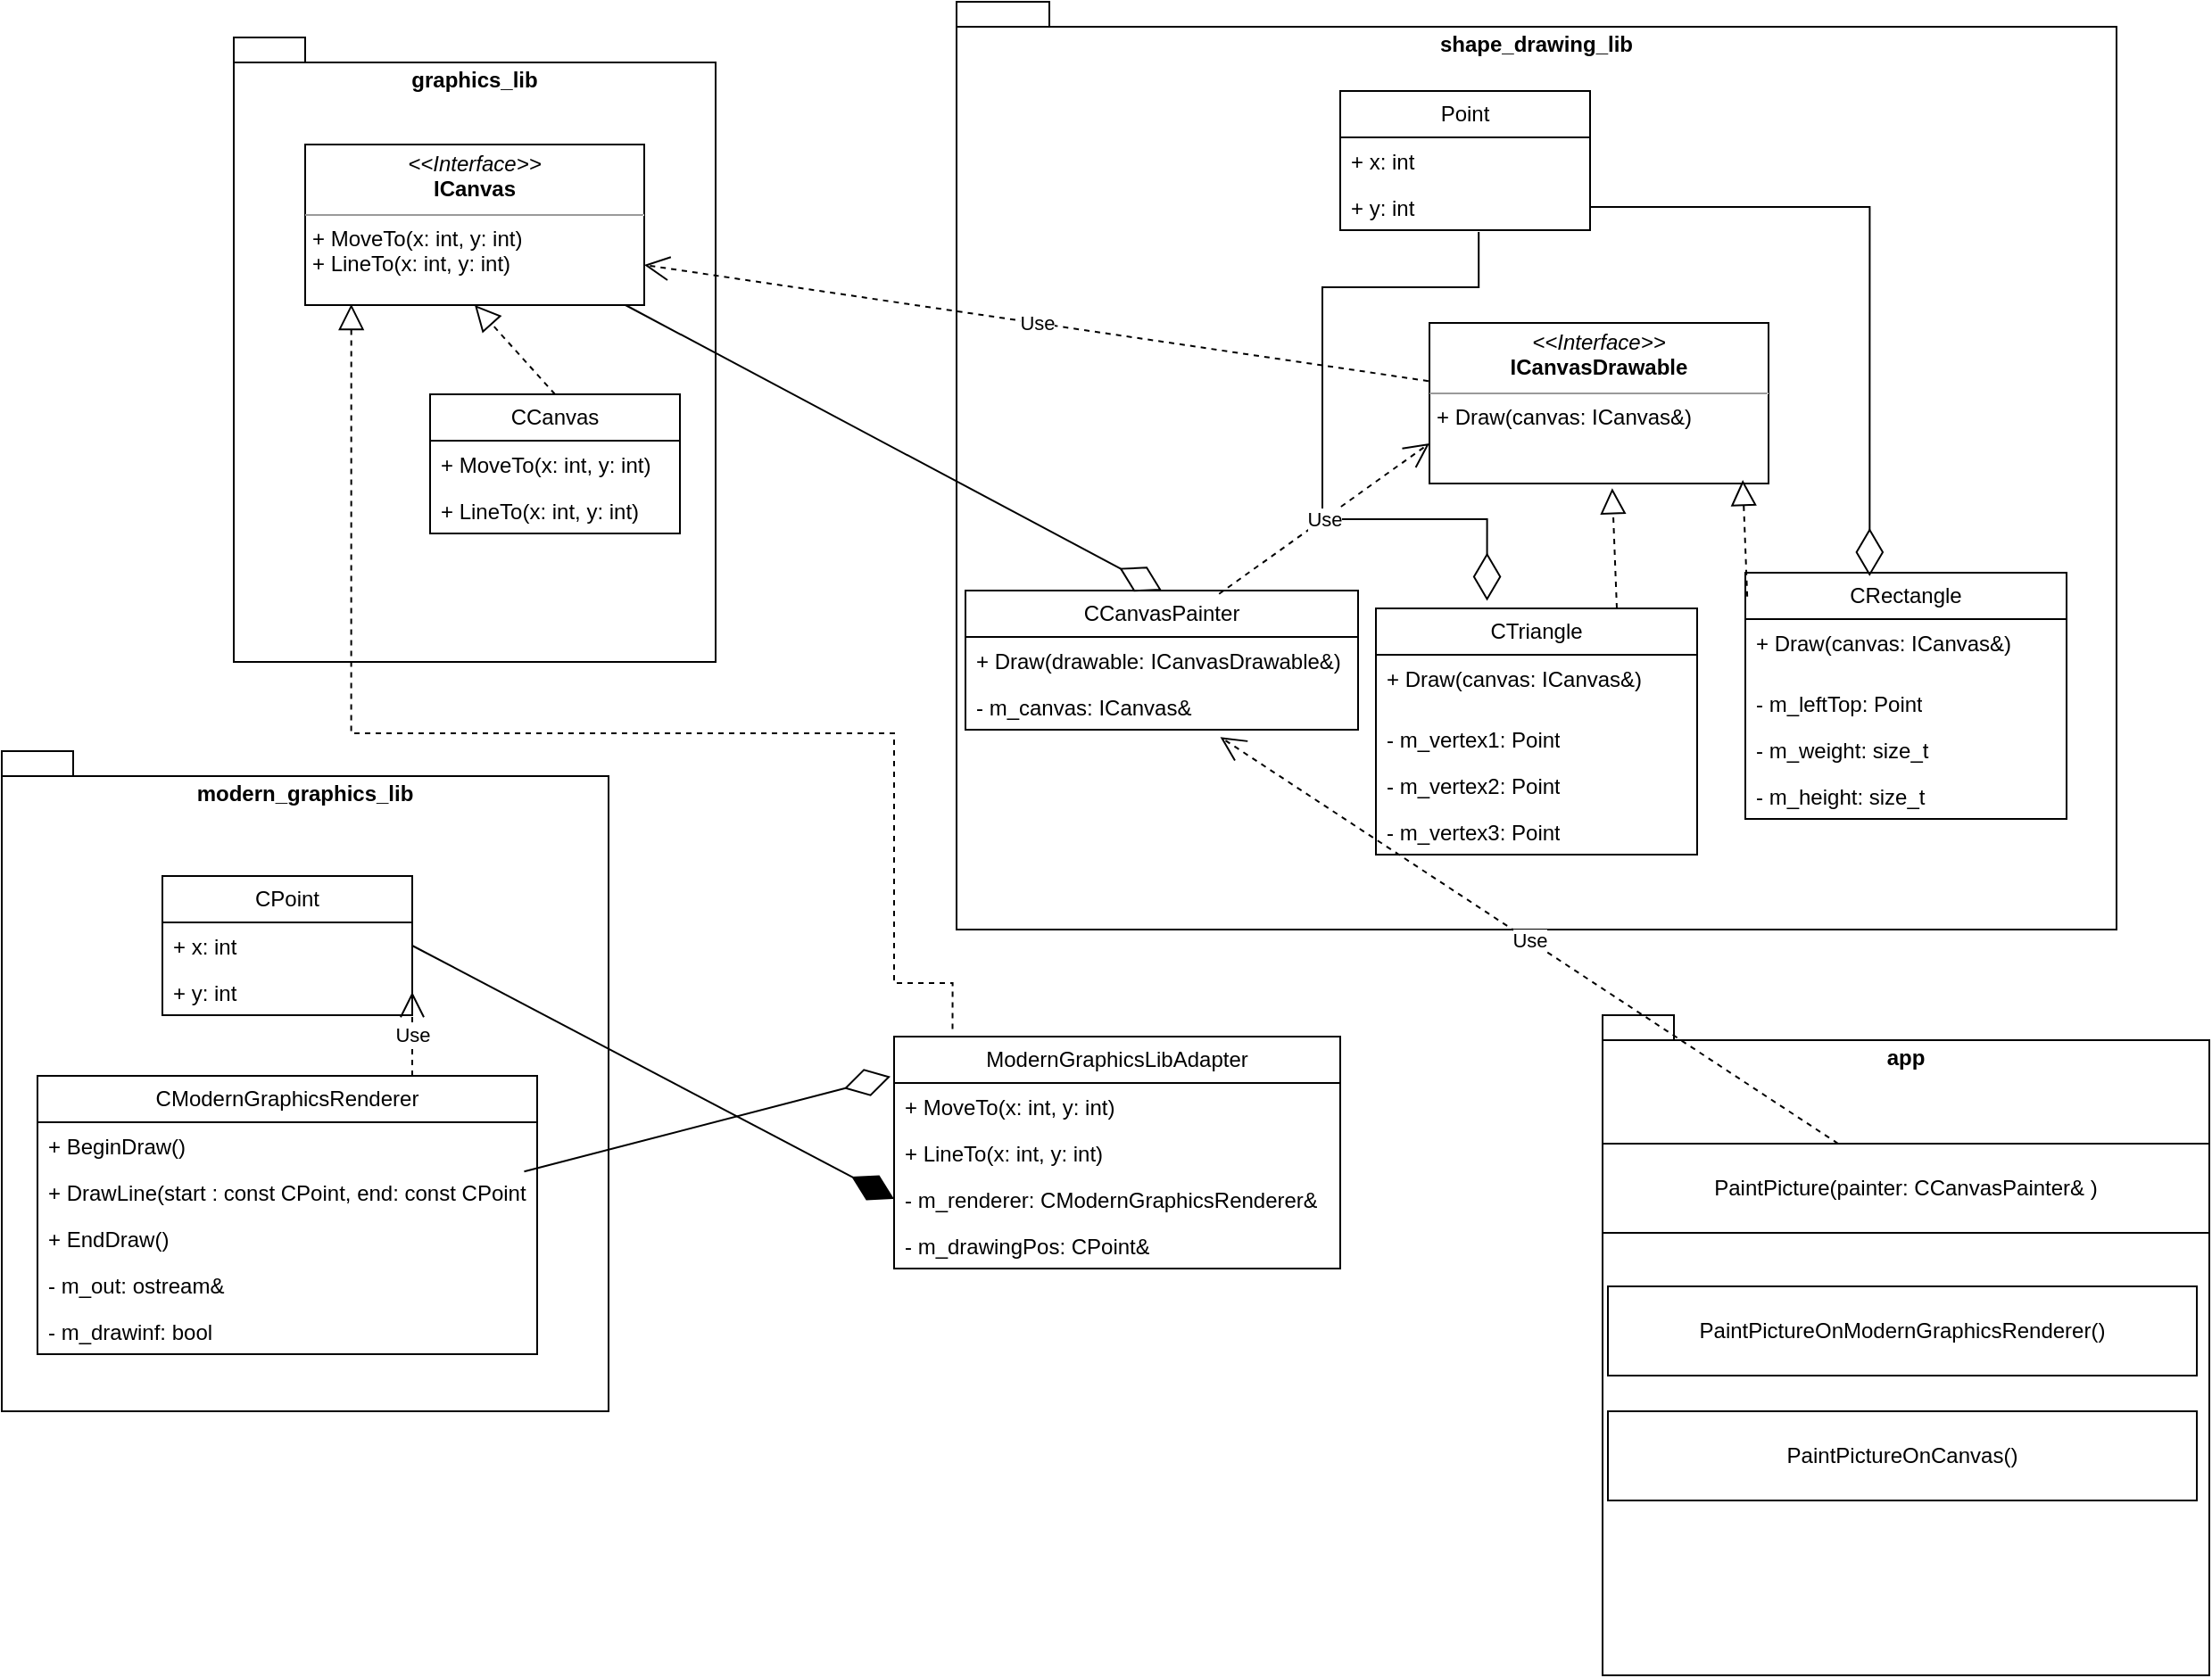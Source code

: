 <mxfile version="22.0.8" type="device" pages="3">
  <diagram name="Страница — 1" id="0P6mlTWQrHOYITtnohry">
    <mxGraphModel dx="2163" dy="767" grid="1" gridSize="10" guides="1" tooltips="1" connect="1" arrows="1" fold="1" page="1" pageScale="1" pageWidth="827" pageHeight="1169" math="0" shadow="0">
      <root>
        <mxCell id="0" />
        <mxCell id="1" parent="0" />
        <mxCell id="_VH_vWUhsZV4mzXmtiTr-4" value="graphics_lib" style="shape=folder;fontStyle=1;spacingTop=10;tabWidth=40;tabHeight=14;tabPosition=left;html=1;whiteSpace=wrap;verticalAlign=top;" parent="1" vertex="1">
          <mxGeometry x="-20" y="130" width="270" height="350" as="geometry" />
        </mxCell>
        <mxCell id="_VH_vWUhsZV4mzXmtiTr-11" value="shape_drawing_lib" style="shape=folder;fontStyle=1;spacingTop=10;tabWidth=40;tabHeight=14;tabPosition=left;html=1;whiteSpace=wrap;verticalAlign=top;" parent="1" vertex="1">
          <mxGeometry x="385" y="110" width="650" height="520" as="geometry" />
        </mxCell>
        <mxCell id="_VH_vWUhsZV4mzXmtiTr-41" value="modern_graphics_lib" style="shape=folder;fontStyle=1;spacingTop=10;tabWidth=40;tabHeight=14;tabPosition=left;html=1;whiteSpace=wrap;verticalAlign=top;" parent="1" vertex="1">
          <mxGeometry x="-150" y="530" width="340" height="370" as="geometry" />
        </mxCell>
        <mxCell id="_VH_vWUhsZV4mzXmtiTr-60" value="app" style="shape=folder;fontStyle=1;spacingTop=10;tabWidth=40;tabHeight=14;tabPosition=left;html=1;whiteSpace=wrap;verticalAlign=top;" parent="1" vertex="1">
          <mxGeometry x="747" y="678" width="340" height="370" as="geometry" />
        </mxCell>
        <mxCell id="_VH_vWUhsZV4mzXmtiTr-5" value="&lt;p style=&quot;margin:0px;margin-top:4px;text-align:center;&quot;&gt;&lt;i&gt;&amp;lt;&amp;lt;Interface&amp;gt;&amp;gt;&lt;/i&gt;&lt;br&gt;&lt;b&gt;ICanvas&lt;/b&gt;&lt;br&gt;&lt;/p&gt;&lt;hr size=&quot;1&quot;&gt;&lt;p style=&quot;margin:0px;margin-left:4px;&quot;&gt;&lt;span style=&quot;background-color: initial;&quot;&gt;+ MoveTo(x: int, y: int)&lt;/span&gt;&lt;br&gt;&lt;/p&gt;&lt;p style=&quot;margin:0px;margin-left:4px;&quot;&gt;+ LineTo(x: int, y: int)&lt;/p&gt;" style="verticalAlign=top;align=left;overflow=fill;fontSize=12;fontFamily=Helvetica;html=1;whiteSpace=wrap;" parent="1" vertex="1">
          <mxGeometry x="20" y="190" width="190" height="90" as="geometry" />
        </mxCell>
        <mxCell id="_VH_vWUhsZV4mzXmtiTr-6" value="CCanvas" style="swimlane;fontStyle=0;childLayout=stackLayout;horizontal=1;startSize=26;fillColor=none;horizontalStack=0;resizeParent=1;resizeParentMax=0;resizeLast=0;collapsible=1;marginBottom=0;whiteSpace=wrap;html=1;" parent="1" vertex="1">
          <mxGeometry x="90" y="330" width="140" height="78" as="geometry" />
        </mxCell>
        <mxCell id="_VH_vWUhsZV4mzXmtiTr-7" value="+ MoveTo(x: int, y: int)" style="text;strokeColor=none;fillColor=none;align=left;verticalAlign=top;spacingLeft=4;spacingRight=4;overflow=hidden;rotatable=0;points=[[0,0.5],[1,0.5]];portConstraint=eastwest;whiteSpace=wrap;html=1;" parent="_VH_vWUhsZV4mzXmtiTr-6" vertex="1">
          <mxGeometry y="26" width="140" height="26" as="geometry" />
        </mxCell>
        <mxCell id="_VH_vWUhsZV4mzXmtiTr-8" value="+ LineTo(x: int, y: int)" style="text;strokeColor=none;fillColor=none;align=left;verticalAlign=top;spacingLeft=4;spacingRight=4;overflow=hidden;rotatable=0;points=[[0,0.5],[1,0.5]];portConstraint=eastwest;whiteSpace=wrap;html=1;" parent="_VH_vWUhsZV4mzXmtiTr-6" vertex="1">
          <mxGeometry y="52" width="140" height="26" as="geometry" />
        </mxCell>
        <mxCell id="_VH_vWUhsZV4mzXmtiTr-10" value="" style="endArrow=block;dashed=1;endFill=0;endSize=12;html=1;rounded=0;exitX=0.5;exitY=0;exitDx=0;exitDy=0;entryX=0.5;entryY=1;entryDx=0;entryDy=0;" parent="1" source="_VH_vWUhsZV4mzXmtiTr-6" target="_VH_vWUhsZV4mzXmtiTr-5" edge="1">
          <mxGeometry width="160" relative="1" as="geometry">
            <mxPoint x="330" y="260" as="sourcePoint" />
            <mxPoint x="490" y="260" as="targetPoint" />
          </mxGeometry>
        </mxCell>
        <mxCell id="_VH_vWUhsZV4mzXmtiTr-12" value="Point" style="swimlane;fontStyle=0;childLayout=stackLayout;horizontal=1;startSize=26;fillColor=none;horizontalStack=0;resizeParent=1;resizeParentMax=0;resizeLast=0;collapsible=1;marginBottom=0;whiteSpace=wrap;html=1;" parent="1" vertex="1">
          <mxGeometry x="600" y="160" width="140" height="78" as="geometry" />
        </mxCell>
        <mxCell id="_VH_vWUhsZV4mzXmtiTr-13" value="+ x: int" style="text;strokeColor=none;fillColor=none;align=left;verticalAlign=top;spacingLeft=4;spacingRight=4;overflow=hidden;rotatable=0;points=[[0,0.5],[1,0.5]];portConstraint=eastwest;whiteSpace=wrap;html=1;" parent="_VH_vWUhsZV4mzXmtiTr-12" vertex="1">
          <mxGeometry y="26" width="140" height="26" as="geometry" />
        </mxCell>
        <mxCell id="_VH_vWUhsZV4mzXmtiTr-14" value="+ y: int" style="text;strokeColor=none;fillColor=none;align=left;verticalAlign=top;spacingLeft=4;spacingRight=4;overflow=hidden;rotatable=0;points=[[0,0.5],[1,0.5]];portConstraint=eastwest;whiteSpace=wrap;html=1;" parent="_VH_vWUhsZV4mzXmtiTr-12" vertex="1">
          <mxGeometry y="52" width="140" height="26" as="geometry" />
        </mxCell>
        <mxCell id="_VH_vWUhsZV4mzXmtiTr-42" value="CPoint" style="swimlane;fontStyle=0;childLayout=stackLayout;horizontal=1;startSize=26;fillColor=none;horizontalStack=0;resizeParent=1;resizeParentMax=0;resizeLast=0;collapsible=1;marginBottom=0;whiteSpace=wrap;html=1;" parent="1" vertex="1">
          <mxGeometry x="-60" y="600" width="140" height="78" as="geometry" />
        </mxCell>
        <mxCell id="_VH_vWUhsZV4mzXmtiTr-43" value="+ x: int" style="text;strokeColor=none;fillColor=none;align=left;verticalAlign=top;spacingLeft=4;spacingRight=4;overflow=hidden;rotatable=0;points=[[0,0.5],[1,0.5]];portConstraint=eastwest;whiteSpace=wrap;html=1;" parent="_VH_vWUhsZV4mzXmtiTr-42" vertex="1">
          <mxGeometry y="26" width="140" height="26" as="geometry" />
        </mxCell>
        <mxCell id="_VH_vWUhsZV4mzXmtiTr-44" value="+ y: int" style="text;strokeColor=none;fillColor=none;align=left;verticalAlign=top;spacingLeft=4;spacingRight=4;overflow=hidden;rotatable=0;points=[[0,0.5],[1,0.5]];portConstraint=eastwest;whiteSpace=wrap;html=1;" parent="_VH_vWUhsZV4mzXmtiTr-42" vertex="1">
          <mxGeometry y="52" width="140" height="26" as="geometry" />
        </mxCell>
        <mxCell id="_VH_vWUhsZV4mzXmtiTr-16" value="&lt;p style=&quot;margin:0px;margin-top:4px;text-align:center;&quot;&gt;&lt;i&gt;&amp;lt;&amp;lt;Interface&amp;gt;&amp;gt;&lt;/i&gt;&lt;br&gt;&lt;b&gt;ICanvasDrawable&lt;/b&gt;&lt;br&gt;&lt;/p&gt;&lt;hr size=&quot;1&quot;&gt;&lt;p style=&quot;margin:0px;margin-left:4px;&quot;&gt;&lt;/p&gt;&lt;p style=&quot;margin:0px;margin-left:4px;&quot;&gt;+ Draw(canvas: ICanvas&amp;amp;)&lt;br&gt;&lt;/p&gt;" style="verticalAlign=top;align=left;overflow=fill;fontSize=12;fontFamily=Helvetica;html=1;whiteSpace=wrap;" parent="1" vertex="1">
          <mxGeometry x="650" y="290" width="190" height="90" as="geometry" />
        </mxCell>
        <mxCell id="_VH_vWUhsZV4mzXmtiTr-17" value="Use" style="endArrow=open;endSize=12;dashed=1;html=1;rounded=0;exitX=-0.003;exitY=0.362;exitDx=0;exitDy=0;exitPerimeter=0;entryX=1;entryY=0.75;entryDx=0;entryDy=0;" parent="1" source="_VH_vWUhsZV4mzXmtiTr-16" target="_VH_vWUhsZV4mzXmtiTr-5" edge="1">
          <mxGeometry width="160" relative="1" as="geometry">
            <mxPoint x="340" y="260" as="sourcePoint" />
            <mxPoint x="500" y="260" as="targetPoint" />
          </mxGeometry>
        </mxCell>
        <mxCell id="_VH_vWUhsZV4mzXmtiTr-19" value="CTriangle" style="swimlane;fontStyle=0;childLayout=stackLayout;horizontal=1;startSize=26;fillColor=none;horizontalStack=0;resizeParent=1;resizeParentMax=0;resizeLast=0;collapsible=1;marginBottom=0;whiteSpace=wrap;html=1;" parent="1" vertex="1">
          <mxGeometry x="620" y="450" width="180" height="138" as="geometry" />
        </mxCell>
        <mxCell id="_VH_vWUhsZV4mzXmtiTr-20" value="+ Draw(canvas: ICanvas&amp;amp;)" style="text;strokeColor=none;fillColor=none;align=left;verticalAlign=top;spacingLeft=4;spacingRight=4;overflow=hidden;rotatable=0;points=[[0,0.5],[1,0.5]];portConstraint=eastwest;whiteSpace=wrap;html=1;" parent="_VH_vWUhsZV4mzXmtiTr-19" vertex="1">
          <mxGeometry y="26" width="180" height="34" as="geometry" />
        </mxCell>
        <mxCell id="_VH_vWUhsZV4mzXmtiTr-21" value="- m_vertex1: Point&lt;br&gt;" style="text;strokeColor=none;fillColor=none;align=left;verticalAlign=top;spacingLeft=4;spacingRight=4;overflow=hidden;rotatable=0;points=[[0,0.5],[1,0.5]];portConstraint=eastwest;whiteSpace=wrap;html=1;" parent="_VH_vWUhsZV4mzXmtiTr-19" vertex="1">
          <mxGeometry y="60" width="180" height="26" as="geometry" />
        </mxCell>
        <mxCell id="_VH_vWUhsZV4mzXmtiTr-22" value="- m_vertex2: Point" style="text;strokeColor=none;fillColor=none;align=left;verticalAlign=top;spacingLeft=4;spacingRight=4;overflow=hidden;rotatable=0;points=[[0,0.5],[1,0.5]];portConstraint=eastwest;whiteSpace=wrap;html=1;" parent="_VH_vWUhsZV4mzXmtiTr-19" vertex="1">
          <mxGeometry y="86" width="180" height="26" as="geometry" />
        </mxCell>
        <mxCell id="_VH_vWUhsZV4mzXmtiTr-25" value="- m_vertex3: Point" style="text;strokeColor=none;fillColor=none;align=left;verticalAlign=top;spacingLeft=4;spacingRight=4;overflow=hidden;rotatable=0;points=[[0,0.5],[1,0.5]];portConstraint=eastwest;whiteSpace=wrap;html=1;" parent="_VH_vWUhsZV4mzXmtiTr-19" vertex="1">
          <mxGeometry y="112" width="180" height="26" as="geometry" />
        </mxCell>
        <mxCell id="_VH_vWUhsZV4mzXmtiTr-27" value="CRectangle" style="swimlane;fontStyle=0;childLayout=stackLayout;horizontal=1;startSize=26;fillColor=none;horizontalStack=0;resizeParent=1;resizeParentMax=0;resizeLast=0;collapsible=1;marginBottom=0;whiteSpace=wrap;html=1;" parent="1" vertex="1">
          <mxGeometry x="827" y="430" width="180" height="138" as="geometry" />
        </mxCell>
        <mxCell id="_VH_vWUhsZV4mzXmtiTr-28" value="+ Draw(canvas: ICanvas&amp;amp;)" style="text;strokeColor=none;fillColor=none;align=left;verticalAlign=top;spacingLeft=4;spacingRight=4;overflow=hidden;rotatable=0;points=[[0,0.5],[1,0.5]];portConstraint=eastwest;whiteSpace=wrap;html=1;" parent="_VH_vWUhsZV4mzXmtiTr-27" vertex="1">
          <mxGeometry y="26" width="180" height="34" as="geometry" />
        </mxCell>
        <mxCell id="_VH_vWUhsZV4mzXmtiTr-29" value="- m_leftTop: Point" style="text;strokeColor=none;fillColor=none;align=left;verticalAlign=top;spacingLeft=4;spacingRight=4;overflow=hidden;rotatable=0;points=[[0,0.5],[1,0.5]];portConstraint=eastwest;whiteSpace=wrap;html=1;" parent="_VH_vWUhsZV4mzXmtiTr-27" vertex="1">
          <mxGeometry y="60" width="180" height="26" as="geometry" />
        </mxCell>
        <mxCell id="_VH_vWUhsZV4mzXmtiTr-30" value="- m_weight: size_t" style="text;strokeColor=none;fillColor=none;align=left;verticalAlign=top;spacingLeft=4;spacingRight=4;overflow=hidden;rotatable=0;points=[[0,0.5],[1,0.5]];portConstraint=eastwest;whiteSpace=wrap;html=1;" parent="_VH_vWUhsZV4mzXmtiTr-27" vertex="1">
          <mxGeometry y="86" width="180" height="26" as="geometry" />
        </mxCell>
        <mxCell id="_VH_vWUhsZV4mzXmtiTr-31" value="- m_height: size_t" style="text;strokeColor=none;fillColor=none;align=left;verticalAlign=top;spacingLeft=4;spacingRight=4;overflow=hidden;rotatable=0;points=[[0,0.5],[1,0.5]];portConstraint=eastwest;whiteSpace=wrap;html=1;" parent="_VH_vWUhsZV4mzXmtiTr-27" vertex="1">
          <mxGeometry y="112" width="180" height="26" as="geometry" />
        </mxCell>
        <mxCell id="_VH_vWUhsZV4mzXmtiTr-23" value="" style="endArrow=block;dashed=1;endFill=0;endSize=12;html=1;rounded=0;exitX=0.75;exitY=0;exitDx=0;exitDy=0;entryX=0.539;entryY=1.029;entryDx=0;entryDy=0;entryPerimeter=0;" parent="1" source="_VH_vWUhsZV4mzXmtiTr-19" target="_VH_vWUhsZV4mzXmtiTr-16" edge="1">
          <mxGeometry width="160" relative="1" as="geometry">
            <mxPoint x="510" y="310" as="sourcePoint" />
            <mxPoint x="670" y="310" as="targetPoint" />
          </mxGeometry>
        </mxCell>
        <mxCell id="_VH_vWUhsZV4mzXmtiTr-26" value="" style="endArrow=diamondThin;endFill=0;endSize=24;html=1;rounded=0;entryX=0.346;entryY=-0.031;entryDx=0;entryDy=0;exitX=0.59;exitY=1.037;exitDx=0;exitDy=0;exitPerimeter=0;edgeStyle=orthogonalEdgeStyle;entryPerimeter=0;" parent="1" target="_VH_vWUhsZV4mzXmtiTr-19" edge="1">
          <mxGeometry width="160" relative="1" as="geometry">
            <mxPoint x="677.6" y="238.962" as="sourcePoint" />
            <mxPoint x="617.34" y="512.002" as="targetPoint" />
            <Array as="points">
              <mxPoint x="678" y="270" />
              <mxPoint x="590" y="270" />
              <mxPoint x="590" y="400" />
              <mxPoint x="682" y="400" />
            </Array>
          </mxGeometry>
        </mxCell>
        <mxCell id="_VH_vWUhsZV4mzXmtiTr-32" value="" style="endArrow=block;dashed=1;endFill=0;endSize=12;html=1;rounded=0;exitX=0.006;exitY=0.097;exitDx=0;exitDy=0;exitPerimeter=0;entryX=0.924;entryY=0.978;entryDx=0;entryDy=0;entryPerimeter=0;" parent="1" source="_VH_vWUhsZV4mzXmtiTr-27" target="_VH_vWUhsZV4mzXmtiTr-16" edge="1">
          <mxGeometry width="160" relative="1" as="geometry">
            <mxPoint x="560" y="460" as="sourcePoint" />
            <mxPoint x="720" y="460" as="targetPoint" />
          </mxGeometry>
        </mxCell>
        <mxCell id="_VH_vWUhsZV4mzXmtiTr-33" value="" style="endArrow=diamondThin;endFill=0;endSize=24;html=1;rounded=0;entryX=0.387;entryY=0.014;entryDx=0;entryDy=0;entryPerimeter=0;edgeStyle=orthogonalEdgeStyle;" parent="1" source="_VH_vWUhsZV4mzXmtiTr-14" target="_VH_vWUhsZV4mzXmtiTr-27" edge="1">
          <mxGeometry width="160" relative="1" as="geometry">
            <mxPoint x="560" y="460" as="sourcePoint" />
            <mxPoint x="720" y="460" as="targetPoint" />
          </mxGeometry>
        </mxCell>
        <mxCell id="_VH_vWUhsZV4mzXmtiTr-34" value="CCanvasPainter" style="swimlane;fontStyle=0;childLayout=stackLayout;horizontal=1;startSize=26;fillColor=none;horizontalStack=0;resizeParent=1;resizeParentMax=0;resizeLast=0;collapsible=1;marginBottom=0;whiteSpace=wrap;html=1;" parent="1" vertex="1">
          <mxGeometry x="390" y="440" width="220" height="78" as="geometry" />
        </mxCell>
        <mxCell id="_VH_vWUhsZV4mzXmtiTr-35" value="+ Draw(drawable: ICanvasDrawable&amp;amp;)" style="text;strokeColor=none;fillColor=none;align=left;verticalAlign=top;spacingLeft=4;spacingRight=4;overflow=hidden;rotatable=0;points=[[0,0.5],[1,0.5]];portConstraint=eastwest;whiteSpace=wrap;html=1;" parent="_VH_vWUhsZV4mzXmtiTr-34" vertex="1">
          <mxGeometry y="26" width="220" height="26" as="geometry" />
        </mxCell>
        <mxCell id="_VH_vWUhsZV4mzXmtiTr-36" value="-&amp;nbsp;m_canvas: ICanvas&amp;amp;" style="text;strokeColor=none;fillColor=none;align=left;verticalAlign=top;spacingLeft=4;spacingRight=4;overflow=hidden;rotatable=0;points=[[0,0.5],[1,0.5]];portConstraint=eastwest;whiteSpace=wrap;html=1;" parent="_VH_vWUhsZV4mzXmtiTr-34" vertex="1">
          <mxGeometry y="52" width="220" height="26" as="geometry" />
        </mxCell>
        <mxCell id="_VH_vWUhsZV4mzXmtiTr-38" value="" style="endArrow=diamondThin;endFill=0;endSize=24;html=1;rounded=0;entryX=0.5;entryY=0;entryDx=0;entryDy=0;" parent="1" source="_VH_vWUhsZV4mzXmtiTr-5" target="_VH_vWUhsZV4mzXmtiTr-34" edge="1">
          <mxGeometry width="160" relative="1" as="geometry">
            <mxPoint x="360" y="390" as="sourcePoint" />
            <mxPoint x="520" y="390" as="targetPoint" />
          </mxGeometry>
        </mxCell>
        <mxCell id="_VH_vWUhsZV4mzXmtiTr-40" value="Use" style="endArrow=open;endSize=12;dashed=1;html=1;rounded=0;exitX=0.646;exitY=0.024;exitDx=0;exitDy=0;exitPerimeter=0;entryX=0;entryY=0.75;entryDx=0;entryDy=0;" parent="1" source="_VH_vWUhsZV4mzXmtiTr-34" target="_VH_vWUhsZV4mzXmtiTr-16" edge="1">
          <mxGeometry width="160" relative="1" as="geometry">
            <mxPoint x="360" y="390" as="sourcePoint" />
            <mxPoint x="520" y="390" as="targetPoint" />
          </mxGeometry>
        </mxCell>
        <mxCell id="_VH_vWUhsZV4mzXmtiTr-45" value="CModernGraphicsRenderer" style="swimlane;fontStyle=0;childLayout=stackLayout;horizontal=1;startSize=26;fillColor=none;horizontalStack=0;resizeParent=1;resizeParentMax=0;resizeLast=0;collapsible=1;marginBottom=0;whiteSpace=wrap;html=1;" parent="1" vertex="1">
          <mxGeometry x="-130" y="712" width="280" height="156" as="geometry" />
        </mxCell>
        <mxCell id="_VH_vWUhsZV4mzXmtiTr-46" value="+ BeginDraw()" style="text;strokeColor=none;fillColor=none;align=left;verticalAlign=top;spacingLeft=4;spacingRight=4;overflow=hidden;rotatable=0;points=[[0,0.5],[1,0.5]];portConstraint=eastwest;whiteSpace=wrap;html=1;" parent="_VH_vWUhsZV4mzXmtiTr-45" vertex="1">
          <mxGeometry y="26" width="280" height="26" as="geometry" />
        </mxCell>
        <mxCell id="_VH_vWUhsZV4mzXmtiTr-47" value="+ DrawLine(start : const CPoint, end: const CPoint" style="text;strokeColor=none;fillColor=none;align=left;verticalAlign=top;spacingLeft=4;spacingRight=4;overflow=hidden;rotatable=0;points=[[0,0.5],[1,0.5]];portConstraint=eastwest;whiteSpace=wrap;html=1;" parent="_VH_vWUhsZV4mzXmtiTr-45" vertex="1">
          <mxGeometry y="52" width="280" height="26" as="geometry" />
        </mxCell>
        <mxCell id="_VH_vWUhsZV4mzXmtiTr-48" value="+&amp;nbsp;EndDraw()" style="text;strokeColor=none;fillColor=none;align=left;verticalAlign=top;spacingLeft=4;spacingRight=4;overflow=hidden;rotatable=0;points=[[0,0.5],[1,0.5]];portConstraint=eastwest;whiteSpace=wrap;html=1;" parent="_VH_vWUhsZV4mzXmtiTr-45" vertex="1">
          <mxGeometry y="78" width="280" height="26" as="geometry" />
        </mxCell>
        <mxCell id="_VH_vWUhsZV4mzXmtiTr-49" value="- m_out: ostream&amp;amp;" style="text;strokeColor=none;fillColor=none;align=left;verticalAlign=top;spacingLeft=4;spacingRight=4;overflow=hidden;rotatable=0;points=[[0,0.5],[1,0.5]];portConstraint=eastwest;whiteSpace=wrap;html=1;" parent="_VH_vWUhsZV4mzXmtiTr-45" vertex="1">
          <mxGeometry y="104" width="280" height="26" as="geometry" />
        </mxCell>
        <mxCell id="_VH_vWUhsZV4mzXmtiTr-50" value="- m_drawinf: bool" style="text;strokeColor=none;fillColor=none;align=left;verticalAlign=top;spacingLeft=4;spacingRight=4;overflow=hidden;rotatable=0;points=[[0,0.5],[1,0.5]];portConstraint=eastwest;whiteSpace=wrap;html=1;" parent="_VH_vWUhsZV4mzXmtiTr-45" vertex="1">
          <mxGeometry y="130" width="280" height="26" as="geometry" />
        </mxCell>
        <mxCell id="_VH_vWUhsZV4mzXmtiTr-51" value="ModernGraphicsLibAdapter" style="swimlane;fontStyle=0;childLayout=stackLayout;horizontal=1;startSize=26;fillColor=none;horizontalStack=0;resizeParent=1;resizeParentMax=0;resizeLast=0;collapsible=1;marginBottom=0;whiteSpace=wrap;html=1;" parent="1" vertex="1">
          <mxGeometry x="350" y="690" width="250" height="130" as="geometry" />
        </mxCell>
        <mxCell id="_VH_vWUhsZV4mzXmtiTr-52" value="+ MoveTo(x: int, y: int)" style="text;strokeColor=none;fillColor=none;align=left;verticalAlign=top;spacingLeft=4;spacingRight=4;overflow=hidden;rotatable=0;points=[[0,0.5],[1,0.5]];portConstraint=eastwest;whiteSpace=wrap;html=1;" parent="_VH_vWUhsZV4mzXmtiTr-51" vertex="1">
          <mxGeometry y="26" width="250" height="26" as="geometry" />
        </mxCell>
        <mxCell id="_VH_vWUhsZV4mzXmtiTr-53" value="+ LineTo(x: int, y: int)" style="text;strokeColor=none;fillColor=none;align=left;verticalAlign=top;spacingLeft=4;spacingRight=4;overflow=hidden;rotatable=0;points=[[0,0.5],[1,0.5]];portConstraint=eastwest;whiteSpace=wrap;html=1;" parent="_VH_vWUhsZV4mzXmtiTr-51" vertex="1">
          <mxGeometry y="52" width="250" height="26" as="geometry" />
        </mxCell>
        <mxCell id="_VH_vWUhsZV4mzXmtiTr-54" value="- m_renderer:&amp;nbsp;CModernGraphicsRenderer&amp;amp;" style="text;strokeColor=none;fillColor=none;align=left;verticalAlign=top;spacingLeft=4;spacingRight=4;overflow=hidden;rotatable=0;points=[[0,0.5],[1,0.5]];portConstraint=eastwest;whiteSpace=wrap;html=1;" parent="_VH_vWUhsZV4mzXmtiTr-51" vertex="1">
          <mxGeometry y="78" width="250" height="26" as="geometry" />
        </mxCell>
        <mxCell id="_VH_vWUhsZV4mzXmtiTr-57" value="- m_drawingPos:&amp;nbsp;CPoint&amp;amp;" style="text;strokeColor=none;fillColor=none;align=left;verticalAlign=top;spacingLeft=4;spacingRight=4;overflow=hidden;rotatable=0;points=[[0,0.5],[1,0.5]];portConstraint=eastwest;whiteSpace=wrap;html=1;" parent="_VH_vWUhsZV4mzXmtiTr-51" vertex="1">
          <mxGeometry y="104" width="250" height="26" as="geometry" />
        </mxCell>
        <mxCell id="_VH_vWUhsZV4mzXmtiTr-55" value="Use" style="endArrow=open;endSize=12;dashed=1;html=1;rounded=0;entryX=1;entryY=0.5;entryDx=0;entryDy=0;exitX=0.75;exitY=0;exitDx=0;exitDy=0;" parent="1" source="_VH_vWUhsZV4mzXmtiTr-45" target="_VH_vWUhsZV4mzXmtiTr-44" edge="1">
          <mxGeometry width="160" relative="1" as="geometry">
            <mxPoint x="190" y="720" as="sourcePoint" />
            <mxPoint x="350" y="720" as="targetPoint" />
          </mxGeometry>
        </mxCell>
        <mxCell id="_VH_vWUhsZV4mzXmtiTr-56" value="" style="endArrow=block;dashed=1;endFill=0;endSize=12;html=1;rounded=0;entryX=0.136;entryY=0.994;entryDx=0;entryDy=0;entryPerimeter=0;exitX=0.131;exitY=-0.033;exitDx=0;exitDy=0;edgeStyle=orthogonalEdgeStyle;exitPerimeter=0;" parent="1" source="_VH_vWUhsZV4mzXmtiTr-51" target="_VH_vWUhsZV4mzXmtiTr-5" edge="1">
          <mxGeometry width="160" relative="1" as="geometry">
            <mxPoint x="330" y="720" as="sourcePoint" />
            <mxPoint x="270" y="460" as="targetPoint" />
            <Array as="points">
              <mxPoint x="383" y="660" />
              <mxPoint x="350" y="660" />
              <mxPoint x="350" y="520" />
              <mxPoint x="46" y="520" />
            </Array>
          </mxGeometry>
        </mxCell>
        <mxCell id="_VH_vWUhsZV4mzXmtiTr-58" value="" style="endArrow=diamondThin;endFill=1;endSize=24;html=1;rounded=0;entryX=0;entryY=0.5;entryDx=0;entryDy=0;exitX=1;exitY=0.5;exitDx=0;exitDy=0;" parent="1" source="_VH_vWUhsZV4mzXmtiTr-43" target="_VH_vWUhsZV4mzXmtiTr-54" edge="1">
          <mxGeometry width="160" relative="1" as="geometry">
            <mxPoint x="290" y="740" as="sourcePoint" />
            <mxPoint x="450" y="740" as="targetPoint" />
          </mxGeometry>
        </mxCell>
        <mxCell id="_VH_vWUhsZV4mzXmtiTr-59" value="" style="endArrow=diamondThin;endFill=0;endSize=24;html=1;rounded=0;entryX=-0.008;entryY=0.172;entryDx=0;entryDy=0;exitX=0.974;exitY=0.064;exitDx=0;exitDy=0;exitPerimeter=0;entryPerimeter=0;" parent="1" source="_VH_vWUhsZV4mzXmtiTr-47" target="_VH_vWUhsZV4mzXmtiTr-51" edge="1">
          <mxGeometry width="160" relative="1" as="geometry">
            <mxPoint x="290" y="740" as="sourcePoint" />
            <mxPoint x="450" y="740" as="targetPoint" />
          </mxGeometry>
        </mxCell>
        <mxCell id="_VH_vWUhsZV4mzXmtiTr-61" value="PaintPicture(painter: CCanvasPainter&amp;amp; )" style="html=1;whiteSpace=wrap;" parent="1" vertex="1">
          <mxGeometry x="747" y="750" width="340" height="50" as="geometry" />
        </mxCell>
        <mxCell id="_VH_vWUhsZV4mzXmtiTr-63" value="PaintPictureOnModernGraphicsRenderer()" style="html=1;whiteSpace=wrap;" parent="1" vertex="1">
          <mxGeometry x="750" y="830" width="330" height="50" as="geometry" />
        </mxCell>
        <mxCell id="_VH_vWUhsZV4mzXmtiTr-64" value="PaintPictureOnCanvas()" style="html=1;whiteSpace=wrap;" parent="1" vertex="1">
          <mxGeometry x="750" y="900" width="330" height="50" as="geometry" />
        </mxCell>
        <mxCell id="_VH_vWUhsZV4mzXmtiTr-65" value="Use" style="endArrow=open;endSize=12;dashed=1;html=1;rounded=0;entryX=0.649;entryY=1.158;entryDx=0;entryDy=0;entryPerimeter=0;" parent="1" source="_VH_vWUhsZV4mzXmtiTr-61" target="_VH_vWUhsZV4mzXmtiTr-36" edge="1">
          <mxGeometry width="160" relative="1" as="geometry">
            <mxPoint x="640" y="670" as="sourcePoint" />
            <mxPoint x="800" y="670" as="targetPoint" />
          </mxGeometry>
        </mxCell>
      </root>
    </mxGraphModel>
  </diagram>
  <diagram id="iKa8YdcMZhLHxcT2XRcA" name="Страница — 2">
    <mxGraphModel dx="2163" dy="767" grid="1" gridSize="10" guides="1" tooltips="1" connect="1" arrows="1" fold="1" page="1" pageScale="1" pageWidth="827" pageHeight="1169" math="0" shadow="0">
      <root>
        <mxCell id="0" />
        <mxCell id="1" parent="0" />
        <mxCell id="6Q3wrWz7BgHaqSBON38d-1" value="graphics_lib" style="shape=folder;fontStyle=1;spacingTop=10;tabWidth=40;tabHeight=14;tabPosition=left;html=1;whiteSpace=wrap;verticalAlign=top;" parent="1" vertex="1">
          <mxGeometry x="-20" y="130" width="270" height="350" as="geometry" />
        </mxCell>
        <mxCell id="6Q3wrWz7BgHaqSBON38d-2" value="shape_drawing_lib" style="shape=folder;fontStyle=1;spacingTop=10;tabWidth=40;tabHeight=14;tabPosition=left;html=1;whiteSpace=wrap;verticalAlign=top;" parent="1" vertex="1">
          <mxGeometry x="385" y="110" width="650" height="520" as="geometry" />
        </mxCell>
        <mxCell id="6Q3wrWz7BgHaqSBON38d-3" value="modern_graphics_lib" style="shape=folder;fontStyle=1;spacingTop=10;tabWidth=40;tabHeight=14;tabPosition=left;html=1;whiteSpace=wrap;verticalAlign=top;" parent="1" vertex="1">
          <mxGeometry x="-150" y="530" width="340" height="370" as="geometry" />
        </mxCell>
        <mxCell id="6Q3wrWz7BgHaqSBON38d-4" value="app" style="shape=folder;fontStyle=1;spacingTop=10;tabWidth=40;tabHeight=14;tabPosition=left;html=1;whiteSpace=wrap;verticalAlign=top;" parent="1" vertex="1">
          <mxGeometry x="747" y="678" width="340" height="370" as="geometry" />
        </mxCell>
        <mxCell id="6Q3wrWz7BgHaqSBON38d-5" value="&lt;p style=&quot;margin:0px;margin-top:4px;text-align:center;&quot;&gt;&lt;i&gt;&amp;lt;&amp;lt;Interface&amp;gt;&amp;gt;&lt;/i&gt;&lt;br&gt;&lt;b&gt;ICanvas&lt;/b&gt;&lt;br&gt;&lt;/p&gt;&lt;hr size=&quot;1&quot;&gt;&lt;p style=&quot;margin:0px;margin-left:4px;&quot;&gt;&lt;span style=&quot;background-color: initial;&quot;&gt;+ MoveTo(x: int, y: int)&lt;/span&gt;&lt;br&gt;&lt;/p&gt;&lt;p style=&quot;margin:0px;margin-left:4px;&quot;&gt;+ LineTo(x: int, y: int)&lt;/p&gt;" style="verticalAlign=top;align=left;overflow=fill;fontSize=12;fontFamily=Helvetica;html=1;whiteSpace=wrap;" parent="1" vertex="1">
          <mxGeometry x="20" y="190" width="190" height="90" as="geometry" />
        </mxCell>
        <mxCell id="6Q3wrWz7BgHaqSBON38d-6" value="CCanvas" style="swimlane;fontStyle=0;childLayout=stackLayout;horizontal=1;startSize=26;fillColor=none;horizontalStack=0;resizeParent=1;resizeParentMax=0;resizeLast=0;collapsible=1;marginBottom=0;whiteSpace=wrap;html=1;" parent="1" vertex="1">
          <mxGeometry x="90" y="330" width="140" height="78" as="geometry" />
        </mxCell>
        <mxCell id="6Q3wrWz7BgHaqSBON38d-7" value="+ MoveTo(x: int, y: int)" style="text;strokeColor=none;fillColor=none;align=left;verticalAlign=top;spacingLeft=4;spacingRight=4;overflow=hidden;rotatable=0;points=[[0,0.5],[1,0.5]];portConstraint=eastwest;whiteSpace=wrap;html=1;" parent="6Q3wrWz7BgHaqSBON38d-6" vertex="1">
          <mxGeometry y="26" width="140" height="26" as="geometry" />
        </mxCell>
        <mxCell id="6Q3wrWz7BgHaqSBON38d-8" value="+ LineTo(x: int, y: int)" style="text;strokeColor=none;fillColor=none;align=left;verticalAlign=top;spacingLeft=4;spacingRight=4;overflow=hidden;rotatable=0;points=[[0,0.5],[1,0.5]];portConstraint=eastwest;whiteSpace=wrap;html=1;" parent="6Q3wrWz7BgHaqSBON38d-6" vertex="1">
          <mxGeometry y="52" width="140" height="26" as="geometry" />
        </mxCell>
        <mxCell id="6Q3wrWz7BgHaqSBON38d-9" value="" style="endArrow=block;dashed=1;endFill=0;endSize=12;html=1;rounded=0;exitX=0.5;exitY=0;exitDx=0;exitDy=0;entryX=0.5;entryY=1;entryDx=0;entryDy=0;" parent="1" source="6Q3wrWz7BgHaqSBON38d-6" target="6Q3wrWz7BgHaqSBON38d-5" edge="1">
          <mxGeometry width="160" relative="1" as="geometry">
            <mxPoint x="330" y="260" as="sourcePoint" />
            <mxPoint x="490" y="260" as="targetPoint" />
          </mxGeometry>
        </mxCell>
        <mxCell id="6Q3wrWz7BgHaqSBON38d-10" value="Point" style="swimlane;fontStyle=0;childLayout=stackLayout;horizontal=1;startSize=26;fillColor=none;horizontalStack=0;resizeParent=1;resizeParentMax=0;resizeLast=0;collapsible=1;marginBottom=0;whiteSpace=wrap;html=1;" parent="1" vertex="1">
          <mxGeometry x="600" y="160" width="140" height="78" as="geometry" />
        </mxCell>
        <mxCell id="6Q3wrWz7BgHaqSBON38d-11" value="+ x: int" style="text;strokeColor=none;fillColor=none;align=left;verticalAlign=top;spacingLeft=4;spacingRight=4;overflow=hidden;rotatable=0;points=[[0,0.5],[1,0.5]];portConstraint=eastwest;whiteSpace=wrap;html=1;" parent="6Q3wrWz7BgHaqSBON38d-10" vertex="1">
          <mxGeometry y="26" width="140" height="26" as="geometry" />
        </mxCell>
        <mxCell id="6Q3wrWz7BgHaqSBON38d-12" value="+ y: int" style="text;strokeColor=none;fillColor=none;align=left;verticalAlign=top;spacingLeft=4;spacingRight=4;overflow=hidden;rotatable=0;points=[[0,0.5],[1,0.5]];portConstraint=eastwest;whiteSpace=wrap;html=1;" parent="6Q3wrWz7BgHaqSBON38d-10" vertex="1">
          <mxGeometry y="52" width="140" height="26" as="geometry" />
        </mxCell>
        <mxCell id="6Q3wrWz7BgHaqSBON38d-13" value="CPoint" style="swimlane;fontStyle=0;childLayout=stackLayout;horizontal=1;startSize=26;fillColor=none;horizontalStack=0;resizeParent=1;resizeParentMax=0;resizeLast=0;collapsible=1;marginBottom=0;whiteSpace=wrap;html=1;" parent="1" vertex="1">
          <mxGeometry x="-60" y="600" width="140" height="78" as="geometry" />
        </mxCell>
        <mxCell id="6Q3wrWz7BgHaqSBON38d-14" value="+ x: int" style="text;strokeColor=none;fillColor=none;align=left;verticalAlign=top;spacingLeft=4;spacingRight=4;overflow=hidden;rotatable=0;points=[[0,0.5],[1,0.5]];portConstraint=eastwest;whiteSpace=wrap;html=1;" parent="6Q3wrWz7BgHaqSBON38d-13" vertex="1">
          <mxGeometry y="26" width="140" height="26" as="geometry" />
        </mxCell>
        <mxCell id="6Q3wrWz7BgHaqSBON38d-15" value="+ y: int" style="text;strokeColor=none;fillColor=none;align=left;verticalAlign=top;spacingLeft=4;spacingRight=4;overflow=hidden;rotatable=0;points=[[0,0.5],[1,0.5]];portConstraint=eastwest;whiteSpace=wrap;html=1;" parent="6Q3wrWz7BgHaqSBON38d-13" vertex="1">
          <mxGeometry y="52" width="140" height="26" as="geometry" />
        </mxCell>
        <mxCell id="6Q3wrWz7BgHaqSBON38d-16" value="&lt;p style=&quot;margin:0px;margin-top:4px;text-align:center;&quot;&gt;&lt;i&gt;&amp;lt;&amp;lt;Interface&amp;gt;&amp;gt;&lt;/i&gt;&lt;br&gt;&lt;b&gt;ICanvasDrawable&lt;/b&gt;&lt;br&gt;&lt;/p&gt;&lt;hr size=&quot;1&quot;&gt;&lt;p style=&quot;margin:0px;margin-left:4px;&quot;&gt;&lt;/p&gt;&lt;p style=&quot;margin:0px;margin-left:4px;&quot;&gt;+ Draw(canvas: ICanvas&amp;amp;)&lt;br&gt;&lt;/p&gt;" style="verticalAlign=top;align=left;overflow=fill;fontSize=12;fontFamily=Helvetica;html=1;whiteSpace=wrap;" parent="1" vertex="1">
          <mxGeometry x="650" y="290" width="190" height="90" as="geometry" />
        </mxCell>
        <mxCell id="6Q3wrWz7BgHaqSBON38d-17" value="Use" style="endArrow=open;endSize=12;dashed=1;html=1;rounded=0;exitX=-0.003;exitY=0.362;exitDx=0;exitDy=0;exitPerimeter=0;entryX=1;entryY=0.75;entryDx=0;entryDy=0;" parent="1" source="6Q3wrWz7BgHaqSBON38d-16" target="6Q3wrWz7BgHaqSBON38d-5" edge="1">
          <mxGeometry width="160" relative="1" as="geometry">
            <mxPoint x="340" y="260" as="sourcePoint" />
            <mxPoint x="500" y="260" as="targetPoint" />
          </mxGeometry>
        </mxCell>
        <mxCell id="6Q3wrWz7BgHaqSBON38d-18" value="CTriangle" style="swimlane;fontStyle=0;childLayout=stackLayout;horizontal=1;startSize=26;fillColor=none;horizontalStack=0;resizeParent=1;resizeParentMax=0;resizeLast=0;collapsible=1;marginBottom=0;whiteSpace=wrap;html=1;" parent="1" vertex="1">
          <mxGeometry x="620" y="450" width="180" height="138" as="geometry" />
        </mxCell>
        <mxCell id="6Q3wrWz7BgHaqSBON38d-19" value="+ Draw(canvas: ICanvas&amp;amp;)" style="text;strokeColor=none;fillColor=none;align=left;verticalAlign=top;spacingLeft=4;spacingRight=4;overflow=hidden;rotatable=0;points=[[0,0.5],[1,0.5]];portConstraint=eastwest;whiteSpace=wrap;html=1;" parent="6Q3wrWz7BgHaqSBON38d-18" vertex="1">
          <mxGeometry y="26" width="180" height="34" as="geometry" />
        </mxCell>
        <mxCell id="6Q3wrWz7BgHaqSBON38d-20" value="- m_vertex1: Point&lt;br&gt;" style="text;strokeColor=none;fillColor=none;align=left;verticalAlign=top;spacingLeft=4;spacingRight=4;overflow=hidden;rotatable=0;points=[[0,0.5],[1,0.5]];portConstraint=eastwest;whiteSpace=wrap;html=1;" parent="6Q3wrWz7BgHaqSBON38d-18" vertex="1">
          <mxGeometry y="60" width="180" height="26" as="geometry" />
        </mxCell>
        <mxCell id="6Q3wrWz7BgHaqSBON38d-21" value="- m_vertex2: Point" style="text;strokeColor=none;fillColor=none;align=left;verticalAlign=top;spacingLeft=4;spacingRight=4;overflow=hidden;rotatable=0;points=[[0,0.5],[1,0.5]];portConstraint=eastwest;whiteSpace=wrap;html=1;" parent="6Q3wrWz7BgHaqSBON38d-18" vertex="1">
          <mxGeometry y="86" width="180" height="26" as="geometry" />
        </mxCell>
        <mxCell id="6Q3wrWz7BgHaqSBON38d-22" value="- m_vertex3: Point" style="text;strokeColor=none;fillColor=none;align=left;verticalAlign=top;spacingLeft=4;spacingRight=4;overflow=hidden;rotatable=0;points=[[0,0.5],[1,0.5]];portConstraint=eastwest;whiteSpace=wrap;html=1;" parent="6Q3wrWz7BgHaqSBON38d-18" vertex="1">
          <mxGeometry y="112" width="180" height="26" as="geometry" />
        </mxCell>
        <mxCell id="6Q3wrWz7BgHaqSBON38d-23" value="CRectangle" style="swimlane;fontStyle=0;childLayout=stackLayout;horizontal=1;startSize=26;fillColor=none;horizontalStack=0;resizeParent=1;resizeParentMax=0;resizeLast=0;collapsible=1;marginBottom=0;whiteSpace=wrap;html=1;" parent="1" vertex="1">
          <mxGeometry x="827" y="430" width="180" height="138" as="geometry" />
        </mxCell>
        <mxCell id="6Q3wrWz7BgHaqSBON38d-24" value="+ Draw(canvas: ICanvas&amp;amp;)" style="text;strokeColor=none;fillColor=none;align=left;verticalAlign=top;spacingLeft=4;spacingRight=4;overflow=hidden;rotatable=0;points=[[0,0.5],[1,0.5]];portConstraint=eastwest;whiteSpace=wrap;html=1;" parent="6Q3wrWz7BgHaqSBON38d-23" vertex="1">
          <mxGeometry y="26" width="180" height="34" as="geometry" />
        </mxCell>
        <mxCell id="6Q3wrWz7BgHaqSBON38d-25" value="- m_leftTop: Point" style="text;strokeColor=none;fillColor=none;align=left;verticalAlign=top;spacingLeft=4;spacingRight=4;overflow=hidden;rotatable=0;points=[[0,0.5],[1,0.5]];portConstraint=eastwest;whiteSpace=wrap;html=1;" parent="6Q3wrWz7BgHaqSBON38d-23" vertex="1">
          <mxGeometry y="60" width="180" height="26" as="geometry" />
        </mxCell>
        <mxCell id="6Q3wrWz7BgHaqSBON38d-26" value="- m_weight: size_t" style="text;strokeColor=none;fillColor=none;align=left;verticalAlign=top;spacingLeft=4;spacingRight=4;overflow=hidden;rotatable=0;points=[[0,0.5],[1,0.5]];portConstraint=eastwest;whiteSpace=wrap;html=1;" parent="6Q3wrWz7BgHaqSBON38d-23" vertex="1">
          <mxGeometry y="86" width="180" height="26" as="geometry" />
        </mxCell>
        <mxCell id="6Q3wrWz7BgHaqSBON38d-27" value="- m_height: size_t" style="text;strokeColor=none;fillColor=none;align=left;verticalAlign=top;spacingLeft=4;spacingRight=4;overflow=hidden;rotatable=0;points=[[0,0.5],[1,0.5]];portConstraint=eastwest;whiteSpace=wrap;html=1;" parent="6Q3wrWz7BgHaqSBON38d-23" vertex="1">
          <mxGeometry y="112" width="180" height="26" as="geometry" />
        </mxCell>
        <mxCell id="6Q3wrWz7BgHaqSBON38d-28" value="" style="endArrow=block;dashed=1;endFill=0;endSize=12;html=1;rounded=0;exitX=0.75;exitY=0;exitDx=0;exitDy=0;entryX=0.539;entryY=1.029;entryDx=0;entryDy=0;entryPerimeter=0;" parent="1" source="6Q3wrWz7BgHaqSBON38d-18" target="6Q3wrWz7BgHaqSBON38d-16" edge="1">
          <mxGeometry width="160" relative="1" as="geometry">
            <mxPoint x="510" y="310" as="sourcePoint" />
            <mxPoint x="670" y="310" as="targetPoint" />
          </mxGeometry>
        </mxCell>
        <mxCell id="6Q3wrWz7BgHaqSBON38d-29" value="" style="endArrow=diamondThin;endFill=0;endSize=24;html=1;rounded=0;entryX=0.346;entryY=-0.031;entryDx=0;entryDy=0;exitX=0.59;exitY=1.037;exitDx=0;exitDy=0;exitPerimeter=0;edgeStyle=orthogonalEdgeStyle;entryPerimeter=0;" parent="1" target="6Q3wrWz7BgHaqSBON38d-18" edge="1">
          <mxGeometry width="160" relative="1" as="geometry">
            <mxPoint x="677.6" y="238.962" as="sourcePoint" />
            <mxPoint x="617.34" y="512.002" as="targetPoint" />
            <Array as="points">
              <mxPoint x="678" y="270" />
              <mxPoint x="590" y="270" />
              <mxPoint x="590" y="400" />
              <mxPoint x="682" y="400" />
            </Array>
          </mxGeometry>
        </mxCell>
        <mxCell id="6Q3wrWz7BgHaqSBON38d-30" value="" style="endArrow=block;dashed=1;endFill=0;endSize=12;html=1;rounded=0;exitX=0.006;exitY=0.097;exitDx=0;exitDy=0;exitPerimeter=0;entryX=0.924;entryY=0.978;entryDx=0;entryDy=0;entryPerimeter=0;" parent="1" source="6Q3wrWz7BgHaqSBON38d-23" target="6Q3wrWz7BgHaqSBON38d-16" edge="1">
          <mxGeometry width="160" relative="1" as="geometry">
            <mxPoint x="560" y="460" as="sourcePoint" />
            <mxPoint x="720" y="460" as="targetPoint" />
          </mxGeometry>
        </mxCell>
        <mxCell id="6Q3wrWz7BgHaqSBON38d-31" value="" style="endArrow=diamondThin;endFill=0;endSize=24;html=1;rounded=0;entryX=0.387;entryY=0.014;entryDx=0;entryDy=0;entryPerimeter=0;edgeStyle=orthogonalEdgeStyle;" parent="1" source="6Q3wrWz7BgHaqSBON38d-12" target="6Q3wrWz7BgHaqSBON38d-23" edge="1">
          <mxGeometry width="160" relative="1" as="geometry">
            <mxPoint x="560" y="460" as="sourcePoint" />
            <mxPoint x="720" y="460" as="targetPoint" />
          </mxGeometry>
        </mxCell>
        <mxCell id="6Q3wrWz7BgHaqSBON38d-32" value="CCanvasPainter" style="swimlane;fontStyle=0;childLayout=stackLayout;horizontal=1;startSize=26;fillColor=none;horizontalStack=0;resizeParent=1;resizeParentMax=0;resizeLast=0;collapsible=1;marginBottom=0;whiteSpace=wrap;html=1;" parent="1" vertex="1">
          <mxGeometry x="390" y="440" width="220" height="78" as="geometry" />
        </mxCell>
        <mxCell id="6Q3wrWz7BgHaqSBON38d-33" value="+ Draw(drawable: ICanvasDrawable&amp;amp;)" style="text;strokeColor=none;fillColor=none;align=left;verticalAlign=top;spacingLeft=4;spacingRight=4;overflow=hidden;rotatable=0;points=[[0,0.5],[1,0.5]];portConstraint=eastwest;whiteSpace=wrap;html=1;" parent="6Q3wrWz7BgHaqSBON38d-32" vertex="1">
          <mxGeometry y="26" width="220" height="26" as="geometry" />
        </mxCell>
        <mxCell id="6Q3wrWz7BgHaqSBON38d-34" value="-&amp;nbsp;m_canvas: ICanvas&amp;amp;" style="text;strokeColor=none;fillColor=none;align=left;verticalAlign=top;spacingLeft=4;spacingRight=4;overflow=hidden;rotatable=0;points=[[0,0.5],[1,0.5]];portConstraint=eastwest;whiteSpace=wrap;html=1;" parent="6Q3wrWz7BgHaqSBON38d-32" vertex="1">
          <mxGeometry y="52" width="220" height="26" as="geometry" />
        </mxCell>
        <mxCell id="6Q3wrWz7BgHaqSBON38d-35" value="" style="endArrow=diamondThin;endFill=0;endSize=24;html=1;rounded=0;entryX=0.5;entryY=0;entryDx=0;entryDy=0;" parent="1" source="6Q3wrWz7BgHaqSBON38d-5" target="6Q3wrWz7BgHaqSBON38d-32" edge="1">
          <mxGeometry width="160" relative="1" as="geometry">
            <mxPoint x="360" y="390" as="sourcePoint" />
            <mxPoint x="520" y="390" as="targetPoint" />
          </mxGeometry>
        </mxCell>
        <mxCell id="6Q3wrWz7BgHaqSBON38d-36" value="Use" style="endArrow=open;endSize=12;dashed=1;html=1;rounded=0;exitX=0.646;exitY=0.024;exitDx=0;exitDy=0;exitPerimeter=0;entryX=0;entryY=0.75;entryDx=0;entryDy=0;" parent="1" source="6Q3wrWz7BgHaqSBON38d-32" target="6Q3wrWz7BgHaqSBON38d-16" edge="1">
          <mxGeometry width="160" relative="1" as="geometry">
            <mxPoint x="360" y="390" as="sourcePoint" />
            <mxPoint x="520" y="390" as="targetPoint" />
          </mxGeometry>
        </mxCell>
        <mxCell id="6Q3wrWz7BgHaqSBON38d-37" value="CModernGraphicsRenderer" style="swimlane;fontStyle=0;childLayout=stackLayout;horizontal=1;startSize=26;fillColor=none;horizontalStack=0;resizeParent=1;resizeParentMax=0;resizeLast=0;collapsible=1;marginBottom=0;whiteSpace=wrap;html=1;" parent="1" vertex="1">
          <mxGeometry x="-130" y="712" width="280" height="156" as="geometry" />
        </mxCell>
        <mxCell id="6Q3wrWz7BgHaqSBON38d-38" value="+ BeginDraw()" style="text;strokeColor=none;fillColor=none;align=left;verticalAlign=top;spacingLeft=4;spacingRight=4;overflow=hidden;rotatable=0;points=[[0,0.5],[1,0.5]];portConstraint=eastwest;whiteSpace=wrap;html=1;" parent="6Q3wrWz7BgHaqSBON38d-37" vertex="1">
          <mxGeometry y="26" width="280" height="26" as="geometry" />
        </mxCell>
        <mxCell id="6Q3wrWz7BgHaqSBON38d-39" value="+ DrawLine(start : const CPoint, end: const CPoint" style="text;strokeColor=none;fillColor=none;align=left;verticalAlign=top;spacingLeft=4;spacingRight=4;overflow=hidden;rotatable=0;points=[[0,0.5],[1,0.5]];portConstraint=eastwest;whiteSpace=wrap;html=1;" parent="6Q3wrWz7BgHaqSBON38d-37" vertex="1">
          <mxGeometry y="52" width="280" height="26" as="geometry" />
        </mxCell>
        <mxCell id="6Q3wrWz7BgHaqSBON38d-40" value="+&amp;nbsp;EndDraw()" style="text;strokeColor=none;fillColor=none;align=left;verticalAlign=top;spacingLeft=4;spacingRight=4;overflow=hidden;rotatable=0;points=[[0,0.5],[1,0.5]];portConstraint=eastwest;whiteSpace=wrap;html=1;" parent="6Q3wrWz7BgHaqSBON38d-37" vertex="1">
          <mxGeometry y="78" width="280" height="26" as="geometry" />
        </mxCell>
        <mxCell id="6Q3wrWz7BgHaqSBON38d-41" value="- m_out: ostream&amp;amp;" style="text;strokeColor=none;fillColor=none;align=left;verticalAlign=top;spacingLeft=4;spacingRight=4;overflow=hidden;rotatable=0;points=[[0,0.5],[1,0.5]];portConstraint=eastwest;whiteSpace=wrap;html=1;" parent="6Q3wrWz7BgHaqSBON38d-37" vertex="1">
          <mxGeometry y="104" width="280" height="26" as="geometry" />
        </mxCell>
        <mxCell id="6Q3wrWz7BgHaqSBON38d-42" value="- m_drawinf: bool" style="text;strokeColor=none;fillColor=none;align=left;verticalAlign=top;spacingLeft=4;spacingRight=4;overflow=hidden;rotatable=0;points=[[0,0.5],[1,0.5]];portConstraint=eastwest;whiteSpace=wrap;html=1;" parent="6Q3wrWz7BgHaqSBON38d-37" vertex="1">
          <mxGeometry y="130" width="280" height="26" as="geometry" />
        </mxCell>
        <mxCell id="6Q3wrWz7BgHaqSBON38d-43" value="ModernGraphicsLibAdapter" style="swimlane;fontStyle=0;childLayout=stackLayout;horizontal=1;startSize=26;fillColor=none;horizontalStack=0;resizeParent=1;resizeParentMax=0;resizeLast=0;collapsible=1;marginBottom=0;whiteSpace=wrap;html=1;" parent="1" vertex="1">
          <mxGeometry x="350" y="690" width="250" height="104" as="geometry" />
        </mxCell>
        <mxCell id="6Q3wrWz7BgHaqSBON38d-44" value="+ MoveTo(x: int, y: int)" style="text;strokeColor=none;fillColor=none;align=left;verticalAlign=top;spacingLeft=4;spacingRight=4;overflow=hidden;rotatable=0;points=[[0,0.5],[1,0.5]];portConstraint=eastwest;whiteSpace=wrap;html=1;" parent="6Q3wrWz7BgHaqSBON38d-43" vertex="1">
          <mxGeometry y="26" width="250" height="26" as="geometry" />
        </mxCell>
        <mxCell id="6Q3wrWz7BgHaqSBON38d-45" value="+ LineTo(x: int, y: int)" style="text;strokeColor=none;fillColor=none;align=left;verticalAlign=top;spacingLeft=4;spacingRight=4;overflow=hidden;rotatable=0;points=[[0,0.5],[1,0.5]];portConstraint=eastwest;whiteSpace=wrap;html=1;" parent="6Q3wrWz7BgHaqSBON38d-43" vertex="1">
          <mxGeometry y="52" width="250" height="26" as="geometry" />
        </mxCell>
        <mxCell id="6Q3wrWz7BgHaqSBON38d-47" value="- m_drawingPos:&amp;nbsp;CPoint&amp;amp;" style="text;strokeColor=none;fillColor=none;align=left;verticalAlign=top;spacingLeft=4;spacingRight=4;overflow=hidden;rotatable=0;points=[[0,0.5],[1,0.5]];portConstraint=eastwest;whiteSpace=wrap;html=1;" parent="6Q3wrWz7BgHaqSBON38d-43" vertex="1">
          <mxGeometry y="78" width="250" height="26" as="geometry" />
        </mxCell>
        <mxCell id="6Q3wrWz7BgHaqSBON38d-48" value="Use" style="endArrow=open;endSize=12;dashed=1;html=1;rounded=0;entryX=1;entryY=0.5;entryDx=0;entryDy=0;exitX=0.75;exitY=0;exitDx=0;exitDy=0;" parent="1" source="6Q3wrWz7BgHaqSBON38d-37" target="6Q3wrWz7BgHaqSBON38d-15" edge="1">
          <mxGeometry width="160" relative="1" as="geometry">
            <mxPoint x="190" y="720" as="sourcePoint" />
            <mxPoint x="350" y="720" as="targetPoint" />
          </mxGeometry>
        </mxCell>
        <mxCell id="6Q3wrWz7BgHaqSBON38d-49" value="" style="endArrow=block;dashed=1;endFill=0;endSize=12;html=1;rounded=0;entryX=0.136;entryY=0.994;entryDx=0;entryDy=0;entryPerimeter=0;exitX=0.131;exitY=-0.033;exitDx=0;exitDy=0;edgeStyle=orthogonalEdgeStyle;exitPerimeter=0;" parent="1" source="6Q3wrWz7BgHaqSBON38d-43" target="6Q3wrWz7BgHaqSBON38d-5" edge="1">
          <mxGeometry width="160" relative="1" as="geometry">
            <mxPoint x="330" y="720" as="sourcePoint" />
            <mxPoint x="270" y="460" as="targetPoint" />
            <Array as="points">
              <mxPoint x="383" y="660" />
              <mxPoint x="350" y="660" />
              <mxPoint x="350" y="520" />
              <mxPoint x="46" y="520" />
            </Array>
          </mxGeometry>
        </mxCell>
        <mxCell id="6Q3wrWz7BgHaqSBON38d-50" value="" style="endArrow=diamondThin;endFill=1;endSize=24;html=1;rounded=0;entryX=0;entryY=0.5;entryDx=0;entryDy=0;exitX=1;exitY=0.5;exitDx=0;exitDy=0;" parent="1" source="6Q3wrWz7BgHaqSBON38d-14" edge="1">
          <mxGeometry width="160" relative="1" as="geometry">
            <mxPoint x="290" y="740" as="sourcePoint" />
            <mxPoint x="350" y="781" as="targetPoint" />
          </mxGeometry>
        </mxCell>
        <mxCell id="6Q3wrWz7BgHaqSBON38d-52" value="PaintPicture(painter: CCanvasPainter&amp;amp; )" style="html=1;whiteSpace=wrap;" parent="1" vertex="1">
          <mxGeometry x="747" y="750" width="340" height="50" as="geometry" />
        </mxCell>
        <mxCell id="6Q3wrWz7BgHaqSBON38d-53" value="PaintPictureOnModernGraphicsRenderer()" style="html=1;whiteSpace=wrap;" parent="1" vertex="1">
          <mxGeometry x="750" y="830" width="330" height="50" as="geometry" />
        </mxCell>
        <mxCell id="6Q3wrWz7BgHaqSBON38d-54" value="PaintPictureOnCanvas()" style="html=1;whiteSpace=wrap;" parent="1" vertex="1">
          <mxGeometry x="750" y="900" width="330" height="50" as="geometry" />
        </mxCell>
        <mxCell id="6Q3wrWz7BgHaqSBON38d-55" value="Use" style="endArrow=open;endSize=12;dashed=1;html=1;rounded=0;entryX=0.649;entryY=1.158;entryDx=0;entryDy=0;entryPerimeter=0;" parent="1" source="6Q3wrWz7BgHaqSBON38d-52" target="6Q3wrWz7BgHaqSBON38d-34" edge="1">
          <mxGeometry width="160" relative="1" as="geometry">
            <mxPoint x="640" y="670" as="sourcePoint" />
            <mxPoint x="800" y="670" as="targetPoint" />
          </mxGeometry>
        </mxCell>
        <mxCell id="6Q3wrWz7BgHaqSBON38d-56" value="Extends" style="endArrow=block;endSize=16;endFill=0;html=1;rounded=0;exitX=0;exitY=0.5;exitDx=0;exitDy=0;entryX=1;entryY=0.109;entryDx=0;entryDy=0;entryPerimeter=0;" parent="1" source="6Q3wrWz7BgHaqSBON38d-44" target="6Q3wrWz7BgHaqSBON38d-37" edge="1">
          <mxGeometry width="160" relative="1" as="geometry">
            <mxPoint x="490" y="570" as="sourcePoint" />
            <mxPoint x="650" y="570" as="targetPoint" />
          </mxGeometry>
        </mxCell>
      </root>
    </mxGraphModel>
  </diagram>
  <diagram id="k7HaPkbQxb3bE8XnpksX" name="Страница — 3">
    <mxGraphModel dx="1829" dy="575" grid="1" gridSize="10" guides="1" tooltips="1" connect="1" arrows="1" fold="1" page="1" pageScale="1" pageWidth="827" pageHeight="1169" math="0" shadow="0">
      <root>
        <mxCell id="0" />
        <mxCell id="1" parent="0" />
        <mxCell id="nsdFkRQ1n3MxXBjlfcir-1" value="graphics_lib" style="shape=folder;fontStyle=1;spacingTop=10;tabWidth=40;tabHeight=14;tabPosition=left;html=1;whiteSpace=wrap;verticalAlign=top;" vertex="1" parent="1">
          <mxGeometry x="-20" y="130" width="270" height="350" as="geometry" />
        </mxCell>
        <mxCell id="nsdFkRQ1n3MxXBjlfcir-2" value="shape_drawing_lib" style="shape=folder;fontStyle=1;spacingTop=10;tabWidth=40;tabHeight=14;tabPosition=left;html=1;whiteSpace=wrap;verticalAlign=top;" vertex="1" parent="1">
          <mxGeometry x="385" y="110" width="745" height="540" as="geometry" />
        </mxCell>
        <mxCell id="nsdFkRQ1n3MxXBjlfcir-3" value="modern_graphics_lib" style="shape=folder;fontStyle=1;spacingTop=10;tabWidth=40;tabHeight=14;tabPosition=left;html=1;whiteSpace=wrap;verticalAlign=top;" vertex="1" parent="1">
          <mxGeometry x="-280" y="530" width="470" height="370" as="geometry" />
        </mxCell>
        <mxCell id="nsdFkRQ1n3MxXBjlfcir-4" value="app" style="shape=folder;fontStyle=1;spacingTop=10;tabWidth=40;tabHeight=14;tabPosition=left;html=1;whiteSpace=wrap;verticalAlign=top;" vertex="1" parent="1">
          <mxGeometry x="747" y="678" width="340" height="370" as="geometry" />
        </mxCell>
        <mxCell id="nsdFkRQ1n3MxXBjlfcir-5" value="&lt;p style=&quot;margin:0px;margin-top:4px;text-align:center;&quot;&gt;&lt;i&gt;&amp;lt;&amp;lt;Interface&amp;gt;&amp;gt;&lt;/i&gt;&lt;br&gt;&lt;b&gt;ICanvas&lt;/b&gt;&lt;br&gt;&lt;/p&gt;&lt;hr size=&quot;1&quot;&gt;&lt;p style=&quot;margin:0px;margin-left:4px;&quot;&gt;&lt;span style=&quot;background-color: initial;&quot;&gt;+ MoveTo(x: int, y: int)&lt;/span&gt;&lt;br&gt;&lt;/p&gt;&lt;p style=&quot;margin:0px;margin-left:4px;&quot;&gt;+ LineTo(x: int, y: int)&lt;/p&gt;&lt;p style=&quot;margin:0px;margin-left:4px;&quot;&gt;+ SetColor(rgbColor : uint32_t)&lt;/p&gt;" style="verticalAlign=top;align=left;overflow=fill;fontSize=12;fontFamily=Helvetica;html=1;whiteSpace=wrap;" vertex="1" parent="1">
          <mxGeometry x="20" y="190" width="190" height="90" as="geometry" />
        </mxCell>
        <mxCell id="nsdFkRQ1n3MxXBjlfcir-6" value="CCanvas" style="swimlane;fontStyle=0;childLayout=stackLayout;horizontal=1;startSize=26;fillColor=none;horizontalStack=0;resizeParent=1;resizeParentMax=0;resizeLast=0;collapsible=1;marginBottom=0;whiteSpace=wrap;html=1;" vertex="1" parent="1">
          <mxGeometry x="50" y="336" width="180" height="104" as="geometry" />
        </mxCell>
        <mxCell id="nsdFkRQ1n3MxXBjlfcir-7" value="+ MoveTo(x: int, y: int)" style="text;strokeColor=none;fillColor=none;align=left;verticalAlign=top;spacingLeft=4;spacingRight=4;overflow=hidden;rotatable=0;points=[[0,0.5],[1,0.5]];portConstraint=eastwest;whiteSpace=wrap;html=1;" vertex="1" parent="nsdFkRQ1n3MxXBjlfcir-6">
          <mxGeometry y="26" width="180" height="26" as="geometry" />
        </mxCell>
        <mxCell id="nsdFkRQ1n3MxXBjlfcir-8" value="+ LineTo(x: int, y: int)" style="text;strokeColor=none;fillColor=none;align=left;verticalAlign=top;spacingLeft=4;spacingRight=4;overflow=hidden;rotatable=0;points=[[0,0.5],[1,0.5]];portConstraint=eastwest;whiteSpace=wrap;html=1;" vertex="1" parent="nsdFkRQ1n3MxXBjlfcir-6">
          <mxGeometry y="52" width="180" height="26" as="geometry" />
        </mxCell>
        <mxCell id="nsdFkRQ1n3MxXBjlfcir-56" value="+ SetColor(rgbColor : uint32_t)" style="text;strokeColor=none;fillColor=none;align=left;verticalAlign=top;spacingLeft=4;spacingRight=4;overflow=hidden;rotatable=0;points=[[0,0.5],[1,0.5]];portConstraint=eastwest;whiteSpace=wrap;html=1;" vertex="1" parent="nsdFkRQ1n3MxXBjlfcir-6">
          <mxGeometry y="78" width="180" height="26" as="geometry" />
        </mxCell>
        <mxCell id="nsdFkRQ1n3MxXBjlfcir-9" value="" style="endArrow=block;dashed=1;endFill=0;endSize=12;html=1;rounded=0;exitX=0.5;exitY=0;exitDx=0;exitDy=0;entryX=0.5;entryY=1;entryDx=0;entryDy=0;" edge="1" parent="1" source="nsdFkRQ1n3MxXBjlfcir-6" target="nsdFkRQ1n3MxXBjlfcir-5">
          <mxGeometry width="160" relative="1" as="geometry">
            <mxPoint x="330" y="260" as="sourcePoint" />
            <mxPoint x="490" y="260" as="targetPoint" />
          </mxGeometry>
        </mxCell>
        <mxCell id="nsdFkRQ1n3MxXBjlfcir-10" value="Point" style="swimlane;fontStyle=0;childLayout=stackLayout;horizontal=1;startSize=26;fillColor=none;horizontalStack=0;resizeParent=1;resizeParentMax=0;resizeLast=0;collapsible=1;marginBottom=0;whiteSpace=wrap;html=1;" vertex="1" parent="1">
          <mxGeometry x="947" y="290" width="140" height="78" as="geometry" />
        </mxCell>
        <mxCell id="nsdFkRQ1n3MxXBjlfcir-11" value="+ x: int" style="text;strokeColor=none;fillColor=none;align=left;verticalAlign=top;spacingLeft=4;spacingRight=4;overflow=hidden;rotatable=0;points=[[0,0.5],[1,0.5]];portConstraint=eastwest;whiteSpace=wrap;html=1;" vertex="1" parent="nsdFkRQ1n3MxXBjlfcir-10">
          <mxGeometry y="26" width="140" height="26" as="geometry" />
        </mxCell>
        <mxCell id="nsdFkRQ1n3MxXBjlfcir-12" value="+ y: int" style="text;strokeColor=none;fillColor=none;align=left;verticalAlign=top;spacingLeft=4;spacingRight=4;overflow=hidden;rotatable=0;points=[[0,0.5],[1,0.5]];portConstraint=eastwest;whiteSpace=wrap;html=1;" vertex="1" parent="nsdFkRQ1n3MxXBjlfcir-10">
          <mxGeometry y="52" width="140" height="26" as="geometry" />
        </mxCell>
        <mxCell id="nsdFkRQ1n3MxXBjlfcir-13" value="CPoint" style="swimlane;fontStyle=0;childLayout=stackLayout;horizontal=1;startSize=26;fillColor=none;horizontalStack=0;resizeParent=1;resizeParentMax=0;resizeLast=0;collapsible=1;marginBottom=0;whiteSpace=wrap;html=1;" vertex="1" parent="1">
          <mxGeometry x="-60" y="600" width="140" height="78" as="geometry" />
        </mxCell>
        <mxCell id="nsdFkRQ1n3MxXBjlfcir-14" value="+ x: int" style="text;strokeColor=none;fillColor=none;align=left;verticalAlign=top;spacingLeft=4;spacingRight=4;overflow=hidden;rotatable=0;points=[[0,0.5],[1,0.5]];portConstraint=eastwest;whiteSpace=wrap;html=1;" vertex="1" parent="nsdFkRQ1n3MxXBjlfcir-13">
          <mxGeometry y="26" width="140" height="26" as="geometry" />
        </mxCell>
        <mxCell id="nsdFkRQ1n3MxXBjlfcir-15" value="+ y: int" style="text;strokeColor=none;fillColor=none;align=left;verticalAlign=top;spacingLeft=4;spacingRight=4;overflow=hidden;rotatable=0;points=[[0,0.5],[1,0.5]];portConstraint=eastwest;whiteSpace=wrap;html=1;" vertex="1" parent="nsdFkRQ1n3MxXBjlfcir-13">
          <mxGeometry y="52" width="140" height="26" as="geometry" />
        </mxCell>
        <mxCell id="nsdFkRQ1n3MxXBjlfcir-16" value="&lt;p style=&quot;margin:0px;margin-top:4px;text-align:center;&quot;&gt;&lt;i&gt;&amp;lt;&amp;lt;Interface&amp;gt;&amp;gt;&lt;/i&gt;&lt;br&gt;&lt;b&gt;ICanvasDrawable&lt;/b&gt;&lt;br&gt;&lt;/p&gt;&lt;hr size=&quot;1&quot;&gt;&lt;p style=&quot;margin:0px;margin-left:4px;&quot;&gt;&lt;/p&gt;&lt;p style=&quot;margin:0px;margin-left:4px;&quot;&gt;+ Draw(canvas: ICanvas&amp;amp;)&lt;br&gt;&lt;/p&gt;" style="verticalAlign=top;align=left;overflow=fill;fontSize=12;fontFamily=Helvetica;html=1;whiteSpace=wrap;" vertex="1" parent="1">
          <mxGeometry x="450" y="250" width="190" height="90" as="geometry" />
        </mxCell>
        <mxCell id="nsdFkRQ1n3MxXBjlfcir-17" value="Use" style="endArrow=open;endSize=12;dashed=1;html=1;rounded=0;exitX=-0.003;exitY=0.362;exitDx=0;exitDy=0;exitPerimeter=0;entryX=1;entryY=0.75;entryDx=0;entryDy=0;" edge="1" parent="1" source="nsdFkRQ1n3MxXBjlfcir-16" target="nsdFkRQ1n3MxXBjlfcir-5">
          <mxGeometry width="160" relative="1" as="geometry">
            <mxPoint x="340" y="260" as="sourcePoint" />
            <mxPoint x="500" y="260" as="targetPoint" />
          </mxGeometry>
        </mxCell>
        <mxCell id="nsdFkRQ1n3MxXBjlfcir-18" value="CTriangle" style="swimlane;fontStyle=0;childLayout=stackLayout;horizontal=1;startSize=26;fillColor=none;horizontalStack=0;resizeParent=1;resizeParentMax=0;resizeLast=0;collapsible=1;marginBottom=0;whiteSpace=wrap;html=1;" vertex="1" parent="1">
          <mxGeometry x="640" y="440" width="180" height="138" as="geometry" />
        </mxCell>
        <mxCell id="nsdFkRQ1n3MxXBjlfcir-19" value="+ Draw(canvas: ICanvas&amp;amp;)" style="text;strokeColor=none;fillColor=none;align=left;verticalAlign=top;spacingLeft=4;spacingRight=4;overflow=hidden;rotatable=0;points=[[0,0.5],[1,0.5]];portConstraint=eastwest;whiteSpace=wrap;html=1;" vertex="1" parent="nsdFkRQ1n3MxXBjlfcir-18">
          <mxGeometry y="26" width="180" height="34" as="geometry" />
        </mxCell>
        <mxCell id="nsdFkRQ1n3MxXBjlfcir-20" value="- m_vertex1: Point&lt;br&gt;" style="text;strokeColor=none;fillColor=none;align=left;verticalAlign=top;spacingLeft=4;spacingRight=4;overflow=hidden;rotatable=0;points=[[0,0.5],[1,0.5]];portConstraint=eastwest;whiteSpace=wrap;html=1;" vertex="1" parent="nsdFkRQ1n3MxXBjlfcir-18">
          <mxGeometry y="60" width="180" height="26" as="geometry" />
        </mxCell>
        <mxCell id="nsdFkRQ1n3MxXBjlfcir-21" value="- m_vertex2: Point" style="text;strokeColor=none;fillColor=none;align=left;verticalAlign=top;spacingLeft=4;spacingRight=4;overflow=hidden;rotatable=0;points=[[0,0.5],[1,0.5]];portConstraint=eastwest;whiteSpace=wrap;html=1;" vertex="1" parent="nsdFkRQ1n3MxXBjlfcir-18">
          <mxGeometry y="86" width="180" height="26" as="geometry" />
        </mxCell>
        <mxCell id="nsdFkRQ1n3MxXBjlfcir-22" value="- m_vertex3: Point" style="text;strokeColor=none;fillColor=none;align=left;verticalAlign=top;spacingLeft=4;spacingRight=4;overflow=hidden;rotatable=0;points=[[0,0.5],[1,0.5]];portConstraint=eastwest;whiteSpace=wrap;html=1;" vertex="1" parent="nsdFkRQ1n3MxXBjlfcir-18">
          <mxGeometry y="112" width="180" height="26" as="geometry" />
        </mxCell>
        <mxCell id="nsdFkRQ1n3MxXBjlfcir-23" value="CRectangle" style="swimlane;fontStyle=0;childLayout=stackLayout;horizontal=1;startSize=26;fillColor=none;horizontalStack=0;resizeParent=1;resizeParentMax=0;resizeLast=0;collapsible=1;marginBottom=0;whiteSpace=wrap;html=1;" vertex="1" parent="1">
          <mxGeometry x="860" y="447" width="180" height="138" as="geometry" />
        </mxCell>
        <mxCell id="nsdFkRQ1n3MxXBjlfcir-24" value="+ Draw(canvas: ICanvas&amp;amp;)" style="text;strokeColor=none;fillColor=none;align=left;verticalAlign=top;spacingLeft=4;spacingRight=4;overflow=hidden;rotatable=0;points=[[0,0.5],[1,0.5]];portConstraint=eastwest;whiteSpace=wrap;html=1;" vertex="1" parent="nsdFkRQ1n3MxXBjlfcir-23">
          <mxGeometry y="26" width="180" height="34" as="geometry" />
        </mxCell>
        <mxCell id="nsdFkRQ1n3MxXBjlfcir-25" value="- m_leftTop: Point" style="text;strokeColor=none;fillColor=none;align=left;verticalAlign=top;spacingLeft=4;spacingRight=4;overflow=hidden;rotatable=0;points=[[0,0.5],[1,0.5]];portConstraint=eastwest;whiteSpace=wrap;html=1;" vertex="1" parent="nsdFkRQ1n3MxXBjlfcir-23">
          <mxGeometry y="60" width="180" height="26" as="geometry" />
        </mxCell>
        <mxCell id="nsdFkRQ1n3MxXBjlfcir-26" value="- m_weight: size_t" style="text;strokeColor=none;fillColor=none;align=left;verticalAlign=top;spacingLeft=4;spacingRight=4;overflow=hidden;rotatable=0;points=[[0,0.5],[1,0.5]];portConstraint=eastwest;whiteSpace=wrap;html=1;" vertex="1" parent="nsdFkRQ1n3MxXBjlfcir-23">
          <mxGeometry y="86" width="180" height="26" as="geometry" />
        </mxCell>
        <mxCell id="nsdFkRQ1n3MxXBjlfcir-27" value="- m_height: size_t" style="text;strokeColor=none;fillColor=none;align=left;verticalAlign=top;spacingLeft=4;spacingRight=4;overflow=hidden;rotatable=0;points=[[0,0.5],[1,0.5]];portConstraint=eastwest;whiteSpace=wrap;html=1;" vertex="1" parent="nsdFkRQ1n3MxXBjlfcir-23">
          <mxGeometry y="112" width="180" height="26" as="geometry" />
        </mxCell>
        <mxCell id="nsdFkRQ1n3MxXBjlfcir-32" value="CCanvasPainter" style="swimlane;fontStyle=0;childLayout=stackLayout;horizontal=1;startSize=26;fillColor=none;horizontalStack=0;resizeParent=1;resizeParentMax=0;resizeLast=0;collapsible=1;marginBottom=0;whiteSpace=wrap;html=1;" vertex="1" parent="1">
          <mxGeometry x="390" y="440" width="220" height="78" as="geometry" />
        </mxCell>
        <mxCell id="nsdFkRQ1n3MxXBjlfcir-33" value="+ Draw(drawable: ICanvasDrawable&amp;amp;)" style="text;strokeColor=none;fillColor=none;align=left;verticalAlign=top;spacingLeft=4;spacingRight=4;overflow=hidden;rotatable=0;points=[[0,0.5],[1,0.5]];portConstraint=eastwest;whiteSpace=wrap;html=1;" vertex="1" parent="nsdFkRQ1n3MxXBjlfcir-32">
          <mxGeometry y="26" width="220" height="26" as="geometry" />
        </mxCell>
        <mxCell id="nsdFkRQ1n3MxXBjlfcir-34" value="-&amp;nbsp;m_canvas: ICanvas&amp;amp;" style="text;strokeColor=none;fillColor=none;align=left;verticalAlign=top;spacingLeft=4;spacingRight=4;overflow=hidden;rotatable=0;points=[[0,0.5],[1,0.5]];portConstraint=eastwest;whiteSpace=wrap;html=1;" vertex="1" parent="nsdFkRQ1n3MxXBjlfcir-32">
          <mxGeometry y="52" width="220" height="26" as="geometry" />
        </mxCell>
        <mxCell id="nsdFkRQ1n3MxXBjlfcir-35" value="" style="endArrow=diamondThin;endFill=0;endSize=24;html=1;rounded=0;entryX=0.5;entryY=0;entryDx=0;entryDy=0;" edge="1" parent="1" source="nsdFkRQ1n3MxXBjlfcir-5" target="nsdFkRQ1n3MxXBjlfcir-32">
          <mxGeometry width="160" relative="1" as="geometry">
            <mxPoint x="360" y="390" as="sourcePoint" />
            <mxPoint x="520" y="390" as="targetPoint" />
          </mxGeometry>
        </mxCell>
        <mxCell id="nsdFkRQ1n3MxXBjlfcir-36" value="Use" style="endArrow=open;endSize=12;dashed=1;html=1;rounded=0;exitX=0.646;exitY=0.024;exitDx=0;exitDy=0;exitPerimeter=0;entryX=0.5;entryY=1;entryDx=0;entryDy=0;" edge="1" parent="1" source="nsdFkRQ1n3MxXBjlfcir-32" target="nsdFkRQ1n3MxXBjlfcir-16">
          <mxGeometry width="160" relative="1" as="geometry">
            <mxPoint x="360" y="390" as="sourcePoint" />
            <mxPoint x="520" y="390" as="targetPoint" />
          </mxGeometry>
        </mxCell>
        <mxCell id="nsdFkRQ1n3MxXBjlfcir-37" value="CModernGraphicsRenderer" style="swimlane;fontStyle=0;childLayout=stackLayout;horizontal=1;startSize=26;fillColor=none;horizontalStack=0;resizeParent=1;resizeParentMax=0;resizeLast=0;collapsible=1;marginBottom=0;whiteSpace=wrap;html=1;" vertex="1" parent="1">
          <mxGeometry x="-260" y="712" width="400" height="156" as="geometry" />
        </mxCell>
        <mxCell id="nsdFkRQ1n3MxXBjlfcir-38" value="+ BeginDraw()" style="text;strokeColor=none;fillColor=none;align=left;verticalAlign=top;spacingLeft=4;spacingRight=4;overflow=hidden;rotatable=0;points=[[0,0.5],[1,0.5]];portConstraint=eastwest;whiteSpace=wrap;html=1;" vertex="1" parent="nsdFkRQ1n3MxXBjlfcir-37">
          <mxGeometry y="26" width="400" height="26" as="geometry" />
        </mxCell>
        <mxCell id="nsdFkRQ1n3MxXBjlfcir-39" value="+ DrawLine(start : const CPoint, end: const CPoint, color: CRGBAColor)" style="text;strokeColor=none;fillColor=none;align=left;verticalAlign=top;spacingLeft=4;spacingRight=4;overflow=hidden;rotatable=0;points=[[0,0.5],[1,0.5]];portConstraint=eastwest;whiteSpace=wrap;html=1;" vertex="1" parent="nsdFkRQ1n3MxXBjlfcir-37">
          <mxGeometry y="52" width="400" height="26" as="geometry" />
        </mxCell>
        <mxCell id="nsdFkRQ1n3MxXBjlfcir-40" value="+&amp;nbsp;EndDraw()" style="text;strokeColor=none;fillColor=none;align=left;verticalAlign=top;spacingLeft=4;spacingRight=4;overflow=hidden;rotatable=0;points=[[0,0.5],[1,0.5]];portConstraint=eastwest;whiteSpace=wrap;html=1;" vertex="1" parent="nsdFkRQ1n3MxXBjlfcir-37">
          <mxGeometry y="78" width="400" height="26" as="geometry" />
        </mxCell>
        <mxCell id="nsdFkRQ1n3MxXBjlfcir-41" value="- m_out: ostream&amp;amp;" style="text;strokeColor=none;fillColor=none;align=left;verticalAlign=top;spacingLeft=4;spacingRight=4;overflow=hidden;rotatable=0;points=[[0,0.5],[1,0.5]];portConstraint=eastwest;whiteSpace=wrap;html=1;" vertex="1" parent="nsdFkRQ1n3MxXBjlfcir-37">
          <mxGeometry y="104" width="400" height="26" as="geometry" />
        </mxCell>
        <mxCell id="nsdFkRQ1n3MxXBjlfcir-42" value="- m_drawinf: bool" style="text;strokeColor=none;fillColor=none;align=left;verticalAlign=top;spacingLeft=4;spacingRight=4;overflow=hidden;rotatable=0;points=[[0,0.5],[1,0.5]];portConstraint=eastwest;whiteSpace=wrap;html=1;" vertex="1" parent="nsdFkRQ1n3MxXBjlfcir-37">
          <mxGeometry y="130" width="400" height="26" as="geometry" />
        </mxCell>
        <mxCell id="nsdFkRQ1n3MxXBjlfcir-43" value="ModernGraphicsLibAdapter" style="swimlane;fontStyle=0;childLayout=stackLayout;horizontal=1;startSize=26;fillColor=none;horizontalStack=0;resizeParent=1;resizeParentMax=0;resizeLast=0;collapsible=1;marginBottom=0;whiteSpace=wrap;html=1;" vertex="1" parent="1">
          <mxGeometry x="350" y="690" width="250" height="182" as="geometry" />
        </mxCell>
        <mxCell id="nsdFkRQ1n3MxXBjlfcir-44" value="+ MoveTo(x: int, y: int)" style="text;strokeColor=none;fillColor=none;align=left;verticalAlign=top;spacingLeft=4;spacingRight=4;overflow=hidden;rotatable=0;points=[[0,0.5],[1,0.5]];portConstraint=eastwest;whiteSpace=wrap;html=1;" vertex="1" parent="nsdFkRQ1n3MxXBjlfcir-43">
          <mxGeometry y="26" width="250" height="26" as="geometry" />
        </mxCell>
        <mxCell id="nsdFkRQ1n3MxXBjlfcir-45" value="+ LineTo(x: int, y: int)" style="text;strokeColor=none;fillColor=none;align=left;verticalAlign=top;spacingLeft=4;spacingRight=4;overflow=hidden;rotatable=0;points=[[0,0.5],[1,0.5]];portConstraint=eastwest;whiteSpace=wrap;html=1;" vertex="1" parent="nsdFkRQ1n3MxXBjlfcir-43">
          <mxGeometry y="52" width="250" height="26" as="geometry" />
        </mxCell>
        <mxCell id="cLewP2EQI-4dBKu7dQYr-8" value="+ SetColor(rgbColor : uint32_t)" style="text;strokeColor=none;fillColor=none;align=left;verticalAlign=top;spacingLeft=4;spacingRight=4;overflow=hidden;rotatable=0;points=[[0,0.5],[1,0.5]];portConstraint=eastwest;whiteSpace=wrap;html=1;" vertex="1" parent="nsdFkRQ1n3MxXBjlfcir-43">
          <mxGeometry y="78" width="250" height="26" as="geometry" />
        </mxCell>
        <mxCell id="cLewP2EQI-4dBKu7dQYr-9" value="- m_color: CRGBAColor" style="text;strokeColor=none;fillColor=none;align=left;verticalAlign=top;spacingLeft=4;spacingRight=4;overflow=hidden;rotatable=0;points=[[0,0.5],[1,0.5]];portConstraint=eastwest;whiteSpace=wrap;html=1;" vertex="1" parent="nsdFkRQ1n3MxXBjlfcir-43">
          <mxGeometry y="104" width="250" height="26" as="geometry" />
        </mxCell>
        <mxCell id="nsdFkRQ1n3MxXBjlfcir-46" value="- m_renderer:&amp;nbsp;CModernGraphicsRenderer&amp;amp;" style="text;strokeColor=none;fillColor=none;align=left;verticalAlign=top;spacingLeft=4;spacingRight=4;overflow=hidden;rotatable=0;points=[[0,0.5],[1,0.5]];portConstraint=eastwest;whiteSpace=wrap;html=1;" vertex="1" parent="nsdFkRQ1n3MxXBjlfcir-43">
          <mxGeometry y="130" width="250" height="26" as="geometry" />
        </mxCell>
        <mxCell id="nsdFkRQ1n3MxXBjlfcir-47" value="- m_drawingPos:&amp;nbsp;CPoint&amp;amp;" style="text;strokeColor=none;fillColor=none;align=left;verticalAlign=top;spacingLeft=4;spacingRight=4;overflow=hidden;rotatable=0;points=[[0,0.5],[1,0.5]];portConstraint=eastwest;whiteSpace=wrap;html=1;" vertex="1" parent="nsdFkRQ1n3MxXBjlfcir-43">
          <mxGeometry y="156" width="250" height="26" as="geometry" />
        </mxCell>
        <mxCell id="nsdFkRQ1n3MxXBjlfcir-48" value="Use" style="endArrow=open;endSize=12;dashed=1;html=1;rounded=0;entryX=1;entryY=0.5;entryDx=0;entryDy=0;exitX=0.75;exitY=0;exitDx=0;exitDy=0;" edge="1" parent="1" source="nsdFkRQ1n3MxXBjlfcir-37" target="nsdFkRQ1n3MxXBjlfcir-15">
          <mxGeometry width="160" relative="1" as="geometry">
            <mxPoint x="190" y="720" as="sourcePoint" />
            <mxPoint x="350" y="720" as="targetPoint" />
          </mxGeometry>
        </mxCell>
        <mxCell id="nsdFkRQ1n3MxXBjlfcir-49" value="" style="endArrow=block;dashed=1;endFill=0;endSize=12;html=1;rounded=0;entryX=0.136;entryY=0.994;entryDx=0;entryDy=0;entryPerimeter=0;exitX=0.131;exitY=-0.033;exitDx=0;exitDy=0;edgeStyle=orthogonalEdgeStyle;exitPerimeter=0;" edge="1" parent="1" source="nsdFkRQ1n3MxXBjlfcir-43" target="nsdFkRQ1n3MxXBjlfcir-5">
          <mxGeometry width="160" relative="1" as="geometry">
            <mxPoint x="330" y="720" as="sourcePoint" />
            <mxPoint x="270" y="460" as="targetPoint" />
            <Array as="points">
              <mxPoint x="383" y="660" />
              <mxPoint x="350" y="660" />
              <mxPoint x="350" y="520" />
              <mxPoint x="46" y="520" />
            </Array>
          </mxGeometry>
        </mxCell>
        <mxCell id="nsdFkRQ1n3MxXBjlfcir-50" value="" style="endArrow=diamondThin;endFill=1;endSize=24;html=1;rounded=0;entryX=0;entryY=0.5;entryDx=0;entryDy=0;exitX=1;exitY=0.5;exitDx=0;exitDy=0;" edge="1" parent="1" source="nsdFkRQ1n3MxXBjlfcir-14" target="nsdFkRQ1n3MxXBjlfcir-46">
          <mxGeometry width="160" relative="1" as="geometry">
            <mxPoint x="290" y="740" as="sourcePoint" />
            <mxPoint x="450" y="740" as="targetPoint" />
          </mxGeometry>
        </mxCell>
        <mxCell id="cLewP2EQI-4dBKu7dQYr-10" value="" style="endArrow=diamondThin;endFill=1;endSize=24;html=1;rounded=0;entryX=0;entryY=0.5;entryDx=0;entryDy=0;exitX=0.999;exitY=-0.085;exitDx=0;exitDy=0;exitPerimeter=0;edgeStyle=orthogonalEdgeStyle;" edge="1" parent="1" source="cLewP2EQI-4dBKu7dQYr-4" target="nsdFkRQ1n3MxXBjlfcir-47">
          <mxGeometry width="160" relative="1" as="geometry">
            <mxPoint x="90" y="649" as="sourcePoint" />
            <mxPoint x="360" y="843" as="targetPoint" />
            <Array as="points">
              <mxPoint x="-120" y="570" />
              <mxPoint x="210" y="570" />
              <mxPoint x="210" y="859" />
            </Array>
          </mxGeometry>
        </mxCell>
        <mxCell id="nsdFkRQ1n3MxXBjlfcir-51" value="" style="endArrow=diamondThin;endFill=0;endSize=24;html=1;rounded=0;entryX=-0.008;entryY=0.172;entryDx=0;entryDy=0;exitX=0.974;exitY=0.064;exitDx=0;exitDy=0;exitPerimeter=0;entryPerimeter=0;" edge="1" parent="1" source="nsdFkRQ1n3MxXBjlfcir-39" target="nsdFkRQ1n3MxXBjlfcir-43">
          <mxGeometry width="160" relative="1" as="geometry">
            <mxPoint x="290" y="740" as="sourcePoint" />
            <mxPoint x="450" y="740" as="targetPoint" />
          </mxGeometry>
        </mxCell>
        <mxCell id="nsdFkRQ1n3MxXBjlfcir-52" value="PaintPicture(painter: CCanvasPainter&amp;amp; )" style="html=1;whiteSpace=wrap;" vertex="1" parent="1">
          <mxGeometry x="747" y="750" width="340" height="50" as="geometry" />
        </mxCell>
        <mxCell id="nsdFkRQ1n3MxXBjlfcir-53" value="PaintPictureOnModernGraphicsRenderer()" style="html=1;whiteSpace=wrap;" vertex="1" parent="1">
          <mxGeometry x="750" y="830" width="330" height="50" as="geometry" />
        </mxCell>
        <mxCell id="nsdFkRQ1n3MxXBjlfcir-54" value="PaintPictureOnCanvas()" style="html=1;whiteSpace=wrap;" vertex="1" parent="1">
          <mxGeometry x="750" y="900" width="330" height="50" as="geometry" />
        </mxCell>
        <mxCell id="nsdFkRQ1n3MxXBjlfcir-55" value="Use" style="endArrow=open;endSize=12;dashed=1;html=1;rounded=0;entryX=0.649;entryY=1.158;entryDx=0;entryDy=0;entryPerimeter=0;" edge="1" parent="1" source="nsdFkRQ1n3MxXBjlfcir-52" target="nsdFkRQ1n3MxXBjlfcir-34">
          <mxGeometry width="160" relative="1" as="geometry">
            <mxPoint x="640" y="670" as="sourcePoint" />
            <mxPoint x="800" y="670" as="targetPoint" />
          </mxGeometry>
        </mxCell>
        <mxCell id="nsdFkRQ1n3MxXBjlfcir-57" value="CShape" style="swimlane;fontStyle=0;childLayout=stackLayout;horizontal=1;startSize=26;fillColor=none;horizontalStack=0;resizeParent=1;resizeParentMax=0;resizeLast=0;collapsible=1;marginBottom=0;whiteSpace=wrap;html=1;" vertex="1" parent="1">
          <mxGeometry x="780" y="202" width="140" height="78" as="geometry" />
        </mxCell>
        <mxCell id="nsdFkRQ1n3MxXBjlfcir-58" value="+ GetColor(): uint32_t" style="text;strokeColor=none;fillColor=none;align=left;verticalAlign=top;spacingLeft=4;spacingRight=4;overflow=hidden;rotatable=0;points=[[0,0.5],[1,0.5]];portConstraint=eastwest;whiteSpace=wrap;html=1;" vertex="1" parent="nsdFkRQ1n3MxXBjlfcir-57">
          <mxGeometry y="26" width="140" height="26" as="geometry" />
        </mxCell>
        <mxCell id="nsdFkRQ1n3MxXBjlfcir-59" value="- m_color: uint32_t" style="text;strokeColor=none;fillColor=none;align=left;verticalAlign=top;spacingLeft=4;spacingRight=4;overflow=hidden;rotatable=0;points=[[0,0.5],[1,0.5]];portConstraint=eastwest;whiteSpace=wrap;html=1;" vertex="1" parent="nsdFkRQ1n3MxXBjlfcir-57">
          <mxGeometry y="52" width="140" height="26" as="geometry" />
        </mxCell>
        <mxCell id="nsdFkRQ1n3MxXBjlfcir-61" value="" style="endArrow=block;dashed=1;endFill=0;endSize=12;html=1;rounded=0;entryX=1.012;entryY=0.64;entryDx=0;entryDy=0;entryPerimeter=0;exitX=0;exitY=0.5;exitDx=0;exitDy=0;" edge="1" parent="1" source="nsdFkRQ1n3MxXBjlfcir-58" target="nsdFkRQ1n3MxXBjlfcir-16">
          <mxGeometry width="160" relative="1" as="geometry">
            <mxPoint x="550" y="460" as="sourcePoint" />
            <mxPoint x="710" y="460" as="targetPoint" />
          </mxGeometry>
        </mxCell>
        <mxCell id="nsdFkRQ1n3MxXBjlfcir-62" value="Extends" style="endArrow=block;endSize=16;endFill=0;html=1;rounded=0;entryX=0.17;entryY=1.077;entryDx=0;entryDy=0;entryPerimeter=0;exitX=0.457;exitY=-0.012;exitDx=0;exitDy=0;exitPerimeter=0;" edge="1" parent="1" source="nsdFkRQ1n3MxXBjlfcir-18" target="nsdFkRQ1n3MxXBjlfcir-59">
          <mxGeometry width="160" relative="1" as="geometry">
            <mxPoint x="550" y="460" as="sourcePoint" />
            <mxPoint x="710" y="460" as="targetPoint" />
          </mxGeometry>
        </mxCell>
        <mxCell id="nsdFkRQ1n3MxXBjlfcir-63" value="Extends" style="endArrow=block;endSize=16;endFill=0;html=1;rounded=0;entryX=0.57;entryY=1.046;entryDx=0;entryDy=0;entryPerimeter=0;exitX=0.5;exitY=0;exitDx=0;exitDy=0;" edge="1" parent="1" source="nsdFkRQ1n3MxXBjlfcir-23" target="nsdFkRQ1n3MxXBjlfcir-59">
          <mxGeometry width="160" relative="1" as="geometry">
            <mxPoint x="712" y="458" as="sourcePoint" />
            <mxPoint x="831" y="341" as="targetPoint" />
          </mxGeometry>
        </mxCell>
        <mxCell id="cLewP2EQI-4dBKu7dQYr-1" value="" style="endArrow=diamondThin;endFill=0;endSize=24;html=1;rounded=0;entryX=0.75;entryY=0;entryDx=0;entryDy=0;exitX=0;exitY=0.5;exitDx=0;exitDy=0;" edge="1" parent="1" source="nsdFkRQ1n3MxXBjlfcir-11" target="nsdFkRQ1n3MxXBjlfcir-18">
          <mxGeometry width="160" relative="1" as="geometry">
            <mxPoint x="530" y="490" as="sourcePoint" />
            <mxPoint x="690" y="490" as="targetPoint" />
          </mxGeometry>
        </mxCell>
        <mxCell id="cLewP2EQI-4dBKu7dQYr-2" value="" style="endArrow=diamondThin;endFill=0;endSize=24;html=1;rounded=0;" edge="1" parent="1" source="nsdFkRQ1n3MxXBjlfcir-12" target="nsdFkRQ1n3MxXBjlfcir-23">
          <mxGeometry width="160" relative="1" as="geometry">
            <mxPoint x="957" y="339" as="sourcePoint" />
            <mxPoint x="785" y="450" as="targetPoint" />
          </mxGeometry>
        </mxCell>
        <mxCell id="cLewP2EQI-4dBKu7dQYr-3" value="CRGBAColor" style="swimlane;fontStyle=0;childLayout=stackLayout;horizontal=1;startSize=26;fillColor=none;horizontalStack=0;resizeParent=1;resizeParentMax=0;resizeLast=0;collapsible=1;marginBottom=0;whiteSpace=wrap;html=1;" vertex="1" parent="1">
          <mxGeometry x="-260" y="587" width="140" height="52" as="geometry" />
        </mxCell>
        <mxCell id="cLewP2EQI-4dBKu7dQYr-4" value="- r, g, b, a: float" style="text;strokeColor=none;fillColor=none;align=left;verticalAlign=top;spacingLeft=4;spacingRight=4;overflow=hidden;rotatable=0;points=[[0,0.5],[1,0.5]];portConstraint=eastwest;whiteSpace=wrap;html=1;" vertex="1" parent="cLewP2EQI-4dBKu7dQYr-3">
          <mxGeometry y="26" width="140" height="26" as="geometry" />
        </mxCell>
        <mxCell id="cLewP2EQI-4dBKu7dQYr-7" value="Use" style="endArrow=open;endSize=12;dashed=1;html=1;rounded=0;entryX=0.661;entryY=0.992;entryDx=0;entryDy=0;entryPerimeter=0;" edge="1" parent="1" source="nsdFkRQ1n3MxXBjlfcir-37" target="cLewP2EQI-4dBKu7dQYr-4">
          <mxGeometry width="160" relative="1" as="geometry">
            <mxPoint x="80" y="770" as="sourcePoint" />
            <mxPoint x="240" y="770" as="targetPoint" />
          </mxGeometry>
        </mxCell>
      </root>
    </mxGraphModel>
  </diagram>
</mxfile>
